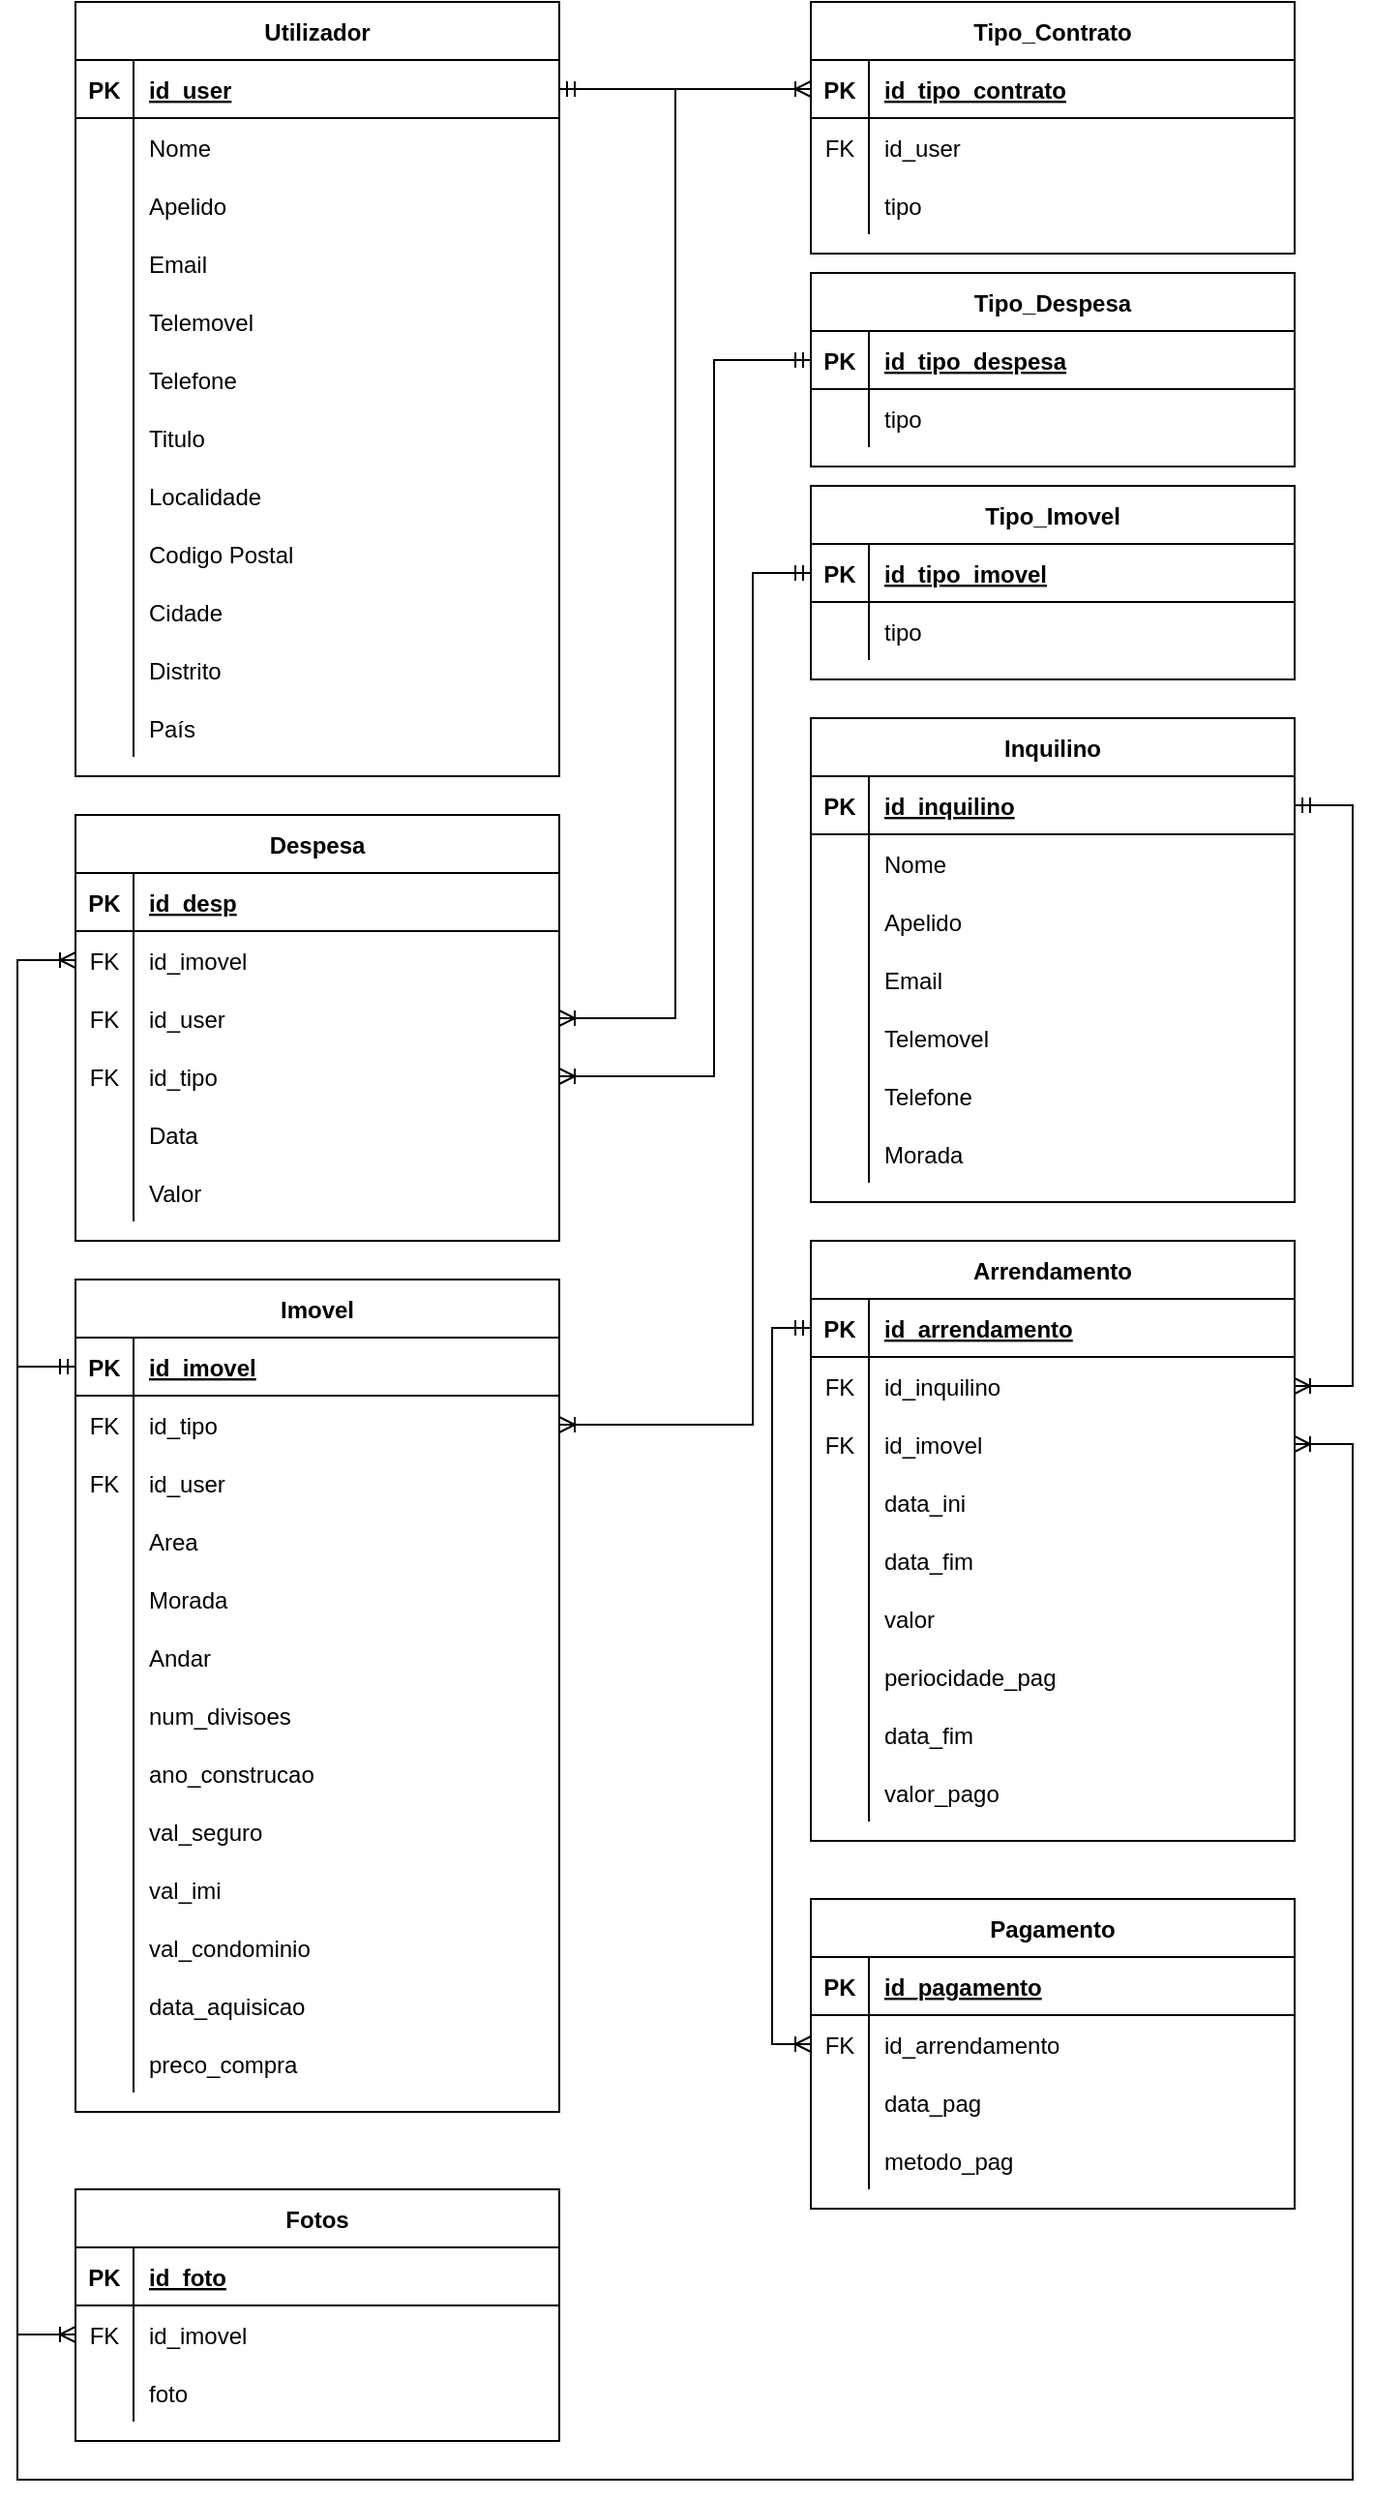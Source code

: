 <mxfile version="23.1.5" type="device">
  <diagram id="R2lEEEUBdFMjLlhIrx00" name="Page-1">
    <mxGraphModel dx="2276" dy="1885" grid="1" gridSize="10" guides="1" tooltips="1" connect="1" arrows="1" fold="1" page="1" pageScale="1" pageWidth="850" pageHeight="1100" math="0" shadow="0" extFonts="Permanent Marker^https://fonts.googleapis.com/css?family=Permanent+Marker">
      <root>
        <mxCell id="0" />
        <mxCell id="1" parent="0" />
        <mxCell id="C-vyLk0tnHw3VtMMgP7b-23" value="Utilizador" style="shape=table;startSize=30;container=1;collapsible=1;childLayout=tableLayout;fixedRows=1;rowLines=0;fontStyle=1;align=center;resizeLast=1;" parent="1" vertex="1">
          <mxGeometry x="-20" y="-400" width="250" height="400" as="geometry" />
        </mxCell>
        <mxCell id="C-vyLk0tnHw3VtMMgP7b-24" value="" style="shape=partialRectangle;collapsible=0;dropTarget=0;pointerEvents=0;fillColor=none;points=[[0,0.5],[1,0.5]];portConstraint=eastwest;top=0;left=0;right=0;bottom=1;" parent="C-vyLk0tnHw3VtMMgP7b-23" vertex="1">
          <mxGeometry y="30" width="250" height="30" as="geometry" />
        </mxCell>
        <mxCell id="C-vyLk0tnHw3VtMMgP7b-25" value="PK" style="shape=partialRectangle;overflow=hidden;connectable=0;fillColor=none;top=0;left=0;bottom=0;right=0;fontStyle=1;" parent="C-vyLk0tnHw3VtMMgP7b-24" vertex="1">
          <mxGeometry width="30" height="30" as="geometry">
            <mxRectangle width="30" height="30" as="alternateBounds" />
          </mxGeometry>
        </mxCell>
        <mxCell id="C-vyLk0tnHw3VtMMgP7b-26" value="id_user" style="shape=partialRectangle;overflow=hidden;connectable=0;fillColor=none;top=0;left=0;bottom=0;right=0;align=left;spacingLeft=6;fontStyle=5;" parent="C-vyLk0tnHw3VtMMgP7b-24" vertex="1">
          <mxGeometry x="30" width="220" height="30" as="geometry">
            <mxRectangle width="220" height="30" as="alternateBounds" />
          </mxGeometry>
        </mxCell>
        <mxCell id="C-vyLk0tnHw3VtMMgP7b-27" value="" style="shape=partialRectangle;collapsible=0;dropTarget=0;pointerEvents=0;fillColor=none;points=[[0,0.5],[1,0.5]];portConstraint=eastwest;top=0;left=0;right=0;bottom=0;" parent="C-vyLk0tnHw3VtMMgP7b-23" vertex="1">
          <mxGeometry y="60" width="250" height="30" as="geometry" />
        </mxCell>
        <mxCell id="C-vyLk0tnHw3VtMMgP7b-28" value="" style="shape=partialRectangle;overflow=hidden;connectable=0;fillColor=none;top=0;left=0;bottom=0;right=0;" parent="C-vyLk0tnHw3VtMMgP7b-27" vertex="1">
          <mxGeometry width="30" height="30" as="geometry">
            <mxRectangle width="30" height="30" as="alternateBounds" />
          </mxGeometry>
        </mxCell>
        <mxCell id="C-vyLk0tnHw3VtMMgP7b-29" value="Nome" style="shape=partialRectangle;overflow=hidden;connectable=0;fillColor=none;top=0;left=0;bottom=0;right=0;align=left;spacingLeft=6;" parent="C-vyLk0tnHw3VtMMgP7b-27" vertex="1">
          <mxGeometry x="30" width="220" height="30" as="geometry">
            <mxRectangle width="220" height="30" as="alternateBounds" />
          </mxGeometry>
        </mxCell>
        <mxCell id="iUVnjzIr18oxnyiM6zz4-8" value="" style="shape=partialRectangle;collapsible=0;dropTarget=0;pointerEvents=0;fillColor=none;points=[[0,0.5],[1,0.5]];portConstraint=eastwest;top=0;left=0;right=0;bottom=0;" vertex="1" parent="C-vyLk0tnHw3VtMMgP7b-23">
          <mxGeometry y="90" width="250" height="30" as="geometry" />
        </mxCell>
        <mxCell id="iUVnjzIr18oxnyiM6zz4-9" value="" style="shape=partialRectangle;overflow=hidden;connectable=0;fillColor=none;top=0;left=0;bottom=0;right=0;" vertex="1" parent="iUVnjzIr18oxnyiM6zz4-8">
          <mxGeometry width="30" height="30" as="geometry">
            <mxRectangle width="30" height="30" as="alternateBounds" />
          </mxGeometry>
        </mxCell>
        <mxCell id="iUVnjzIr18oxnyiM6zz4-10" value="Apelido" style="shape=partialRectangle;overflow=hidden;connectable=0;fillColor=none;top=0;left=0;bottom=0;right=0;align=left;spacingLeft=6;" vertex="1" parent="iUVnjzIr18oxnyiM6zz4-8">
          <mxGeometry x="30" width="220" height="30" as="geometry">
            <mxRectangle width="220" height="30" as="alternateBounds" />
          </mxGeometry>
        </mxCell>
        <mxCell id="iUVnjzIr18oxnyiM6zz4-11" value="" style="shape=partialRectangle;collapsible=0;dropTarget=0;pointerEvents=0;fillColor=none;points=[[0,0.5],[1,0.5]];portConstraint=eastwest;top=0;left=0;right=0;bottom=0;" vertex="1" parent="C-vyLk0tnHw3VtMMgP7b-23">
          <mxGeometry y="120" width="250" height="30" as="geometry" />
        </mxCell>
        <mxCell id="iUVnjzIr18oxnyiM6zz4-12" value="" style="shape=partialRectangle;overflow=hidden;connectable=0;fillColor=none;top=0;left=0;bottom=0;right=0;" vertex="1" parent="iUVnjzIr18oxnyiM6zz4-11">
          <mxGeometry width="30" height="30" as="geometry">
            <mxRectangle width="30" height="30" as="alternateBounds" />
          </mxGeometry>
        </mxCell>
        <mxCell id="iUVnjzIr18oxnyiM6zz4-13" value="Email" style="shape=partialRectangle;overflow=hidden;connectable=0;fillColor=none;top=0;left=0;bottom=0;right=0;align=left;spacingLeft=6;" vertex="1" parent="iUVnjzIr18oxnyiM6zz4-11">
          <mxGeometry x="30" width="220" height="30" as="geometry">
            <mxRectangle width="220" height="30" as="alternateBounds" />
          </mxGeometry>
        </mxCell>
        <mxCell id="iUVnjzIr18oxnyiM6zz4-14" value="" style="shape=partialRectangle;collapsible=0;dropTarget=0;pointerEvents=0;fillColor=none;points=[[0,0.5],[1,0.5]];portConstraint=eastwest;top=0;left=0;right=0;bottom=0;" vertex="1" parent="C-vyLk0tnHw3VtMMgP7b-23">
          <mxGeometry y="150" width="250" height="30" as="geometry" />
        </mxCell>
        <mxCell id="iUVnjzIr18oxnyiM6zz4-15" value="" style="shape=partialRectangle;overflow=hidden;connectable=0;fillColor=none;top=0;left=0;bottom=0;right=0;" vertex="1" parent="iUVnjzIr18oxnyiM6zz4-14">
          <mxGeometry width="30" height="30" as="geometry">
            <mxRectangle width="30" height="30" as="alternateBounds" />
          </mxGeometry>
        </mxCell>
        <mxCell id="iUVnjzIr18oxnyiM6zz4-16" value="Telemovel" style="shape=partialRectangle;overflow=hidden;connectable=0;fillColor=none;top=0;left=0;bottom=0;right=0;align=left;spacingLeft=6;" vertex="1" parent="iUVnjzIr18oxnyiM6zz4-14">
          <mxGeometry x="30" width="220" height="30" as="geometry">
            <mxRectangle width="220" height="30" as="alternateBounds" />
          </mxGeometry>
        </mxCell>
        <mxCell id="iUVnjzIr18oxnyiM6zz4-17" value="" style="shape=partialRectangle;collapsible=0;dropTarget=0;pointerEvents=0;fillColor=none;points=[[0,0.5],[1,0.5]];portConstraint=eastwest;top=0;left=0;right=0;bottom=0;" vertex="1" parent="C-vyLk0tnHw3VtMMgP7b-23">
          <mxGeometry y="180" width="250" height="30" as="geometry" />
        </mxCell>
        <mxCell id="iUVnjzIr18oxnyiM6zz4-18" value="" style="shape=partialRectangle;overflow=hidden;connectable=0;fillColor=none;top=0;left=0;bottom=0;right=0;" vertex="1" parent="iUVnjzIr18oxnyiM6zz4-17">
          <mxGeometry width="30" height="30" as="geometry">
            <mxRectangle width="30" height="30" as="alternateBounds" />
          </mxGeometry>
        </mxCell>
        <mxCell id="iUVnjzIr18oxnyiM6zz4-19" value="Telefone" style="shape=partialRectangle;overflow=hidden;connectable=0;fillColor=none;top=0;left=0;bottom=0;right=0;align=left;spacingLeft=6;" vertex="1" parent="iUVnjzIr18oxnyiM6zz4-17">
          <mxGeometry x="30" width="220" height="30" as="geometry">
            <mxRectangle width="220" height="30" as="alternateBounds" />
          </mxGeometry>
        </mxCell>
        <mxCell id="iUVnjzIr18oxnyiM6zz4-20" value="" style="shape=partialRectangle;collapsible=0;dropTarget=0;pointerEvents=0;fillColor=none;points=[[0,0.5],[1,0.5]];portConstraint=eastwest;top=0;left=0;right=0;bottom=0;" vertex="1" parent="C-vyLk0tnHw3VtMMgP7b-23">
          <mxGeometry y="210" width="250" height="30" as="geometry" />
        </mxCell>
        <mxCell id="iUVnjzIr18oxnyiM6zz4-21" value="" style="shape=partialRectangle;overflow=hidden;connectable=0;fillColor=none;top=0;left=0;bottom=0;right=0;" vertex="1" parent="iUVnjzIr18oxnyiM6zz4-20">
          <mxGeometry width="30" height="30" as="geometry">
            <mxRectangle width="30" height="30" as="alternateBounds" />
          </mxGeometry>
        </mxCell>
        <mxCell id="iUVnjzIr18oxnyiM6zz4-22" value="Titulo" style="shape=partialRectangle;overflow=hidden;connectable=0;fillColor=none;top=0;left=0;bottom=0;right=0;align=left;spacingLeft=6;" vertex="1" parent="iUVnjzIr18oxnyiM6zz4-20">
          <mxGeometry x="30" width="220" height="30" as="geometry">
            <mxRectangle width="220" height="30" as="alternateBounds" />
          </mxGeometry>
        </mxCell>
        <mxCell id="iUVnjzIr18oxnyiM6zz4-23" value="" style="shape=partialRectangle;collapsible=0;dropTarget=0;pointerEvents=0;fillColor=none;points=[[0,0.5],[1,0.5]];portConstraint=eastwest;top=0;left=0;right=0;bottom=0;" vertex="1" parent="C-vyLk0tnHw3VtMMgP7b-23">
          <mxGeometry y="240" width="250" height="30" as="geometry" />
        </mxCell>
        <mxCell id="iUVnjzIr18oxnyiM6zz4-24" value="" style="shape=partialRectangle;overflow=hidden;connectable=0;fillColor=none;top=0;left=0;bottom=0;right=0;" vertex="1" parent="iUVnjzIr18oxnyiM6zz4-23">
          <mxGeometry width="30" height="30" as="geometry">
            <mxRectangle width="30" height="30" as="alternateBounds" />
          </mxGeometry>
        </mxCell>
        <mxCell id="iUVnjzIr18oxnyiM6zz4-25" value="Localidade" style="shape=partialRectangle;overflow=hidden;connectable=0;fillColor=none;top=0;left=0;bottom=0;right=0;align=left;spacingLeft=6;" vertex="1" parent="iUVnjzIr18oxnyiM6zz4-23">
          <mxGeometry x="30" width="220" height="30" as="geometry">
            <mxRectangle width="220" height="30" as="alternateBounds" />
          </mxGeometry>
        </mxCell>
        <mxCell id="iUVnjzIr18oxnyiM6zz4-26" value="" style="shape=partialRectangle;collapsible=0;dropTarget=0;pointerEvents=0;fillColor=none;points=[[0,0.5],[1,0.5]];portConstraint=eastwest;top=0;left=0;right=0;bottom=0;" vertex="1" parent="C-vyLk0tnHw3VtMMgP7b-23">
          <mxGeometry y="270" width="250" height="30" as="geometry" />
        </mxCell>
        <mxCell id="iUVnjzIr18oxnyiM6zz4-27" value="" style="shape=partialRectangle;overflow=hidden;connectable=0;fillColor=none;top=0;left=0;bottom=0;right=0;" vertex="1" parent="iUVnjzIr18oxnyiM6zz4-26">
          <mxGeometry width="30" height="30" as="geometry">
            <mxRectangle width="30" height="30" as="alternateBounds" />
          </mxGeometry>
        </mxCell>
        <mxCell id="iUVnjzIr18oxnyiM6zz4-28" value="Codigo Postal" style="shape=partialRectangle;overflow=hidden;connectable=0;fillColor=none;top=0;left=0;bottom=0;right=0;align=left;spacingLeft=6;" vertex="1" parent="iUVnjzIr18oxnyiM6zz4-26">
          <mxGeometry x="30" width="220" height="30" as="geometry">
            <mxRectangle width="220" height="30" as="alternateBounds" />
          </mxGeometry>
        </mxCell>
        <mxCell id="iUVnjzIr18oxnyiM6zz4-29" value="" style="shape=partialRectangle;collapsible=0;dropTarget=0;pointerEvents=0;fillColor=none;points=[[0,0.5],[1,0.5]];portConstraint=eastwest;top=0;left=0;right=0;bottom=0;" vertex="1" parent="C-vyLk0tnHw3VtMMgP7b-23">
          <mxGeometry y="300" width="250" height="30" as="geometry" />
        </mxCell>
        <mxCell id="iUVnjzIr18oxnyiM6zz4-30" value="" style="shape=partialRectangle;overflow=hidden;connectable=0;fillColor=none;top=0;left=0;bottom=0;right=0;" vertex="1" parent="iUVnjzIr18oxnyiM6zz4-29">
          <mxGeometry width="30" height="30" as="geometry">
            <mxRectangle width="30" height="30" as="alternateBounds" />
          </mxGeometry>
        </mxCell>
        <mxCell id="iUVnjzIr18oxnyiM6zz4-31" value="Cidade" style="shape=partialRectangle;overflow=hidden;connectable=0;fillColor=none;top=0;left=0;bottom=0;right=0;align=left;spacingLeft=6;" vertex="1" parent="iUVnjzIr18oxnyiM6zz4-29">
          <mxGeometry x="30" width="220" height="30" as="geometry">
            <mxRectangle width="220" height="30" as="alternateBounds" />
          </mxGeometry>
        </mxCell>
        <mxCell id="iUVnjzIr18oxnyiM6zz4-32" value="" style="shape=partialRectangle;collapsible=0;dropTarget=0;pointerEvents=0;fillColor=none;points=[[0,0.5],[1,0.5]];portConstraint=eastwest;top=0;left=0;right=0;bottom=0;" vertex="1" parent="C-vyLk0tnHw3VtMMgP7b-23">
          <mxGeometry y="330" width="250" height="30" as="geometry" />
        </mxCell>
        <mxCell id="iUVnjzIr18oxnyiM6zz4-33" value="" style="shape=partialRectangle;overflow=hidden;connectable=0;fillColor=none;top=0;left=0;bottom=0;right=0;" vertex="1" parent="iUVnjzIr18oxnyiM6zz4-32">
          <mxGeometry width="30" height="30" as="geometry">
            <mxRectangle width="30" height="30" as="alternateBounds" />
          </mxGeometry>
        </mxCell>
        <mxCell id="iUVnjzIr18oxnyiM6zz4-34" value="Distrito" style="shape=partialRectangle;overflow=hidden;connectable=0;fillColor=none;top=0;left=0;bottom=0;right=0;align=left;spacingLeft=6;" vertex="1" parent="iUVnjzIr18oxnyiM6zz4-32">
          <mxGeometry x="30" width="220" height="30" as="geometry">
            <mxRectangle width="220" height="30" as="alternateBounds" />
          </mxGeometry>
        </mxCell>
        <mxCell id="iUVnjzIr18oxnyiM6zz4-35" value="" style="shape=partialRectangle;collapsible=0;dropTarget=0;pointerEvents=0;fillColor=none;points=[[0,0.5],[1,0.5]];portConstraint=eastwest;top=0;left=0;right=0;bottom=0;" vertex="1" parent="C-vyLk0tnHw3VtMMgP7b-23">
          <mxGeometry y="360" width="250" height="30" as="geometry" />
        </mxCell>
        <mxCell id="iUVnjzIr18oxnyiM6zz4-36" value="" style="shape=partialRectangle;overflow=hidden;connectable=0;fillColor=none;top=0;left=0;bottom=0;right=0;" vertex="1" parent="iUVnjzIr18oxnyiM6zz4-35">
          <mxGeometry width="30" height="30" as="geometry">
            <mxRectangle width="30" height="30" as="alternateBounds" />
          </mxGeometry>
        </mxCell>
        <mxCell id="iUVnjzIr18oxnyiM6zz4-37" value="País" style="shape=partialRectangle;overflow=hidden;connectable=0;fillColor=none;top=0;left=0;bottom=0;right=0;align=left;spacingLeft=6;" vertex="1" parent="iUVnjzIr18oxnyiM6zz4-35">
          <mxGeometry x="30" width="220" height="30" as="geometry">
            <mxRectangle width="220" height="30" as="alternateBounds" />
          </mxGeometry>
        </mxCell>
        <mxCell id="-7D6MtmBJuj_jQ7Rzsqa-1" value="Tipo_Imovel" style="shape=table;startSize=30;container=1;collapsible=1;childLayout=tableLayout;fixedRows=1;rowLines=0;fontStyle=1;align=center;resizeLast=1;" parent="1" vertex="1">
          <mxGeometry x="360" y="-150" width="250" height="100" as="geometry" />
        </mxCell>
        <mxCell id="-7D6MtmBJuj_jQ7Rzsqa-2" value="" style="shape=partialRectangle;collapsible=0;dropTarget=0;pointerEvents=0;fillColor=none;points=[[0,0.5],[1,0.5]];portConstraint=eastwest;top=0;left=0;right=0;bottom=1;" parent="-7D6MtmBJuj_jQ7Rzsqa-1" vertex="1">
          <mxGeometry y="30" width="250" height="30" as="geometry" />
        </mxCell>
        <mxCell id="-7D6MtmBJuj_jQ7Rzsqa-3" value="PK" style="shape=partialRectangle;overflow=hidden;connectable=0;fillColor=none;top=0;left=0;bottom=0;right=0;fontStyle=1;" parent="-7D6MtmBJuj_jQ7Rzsqa-2" vertex="1">
          <mxGeometry width="30" height="30" as="geometry">
            <mxRectangle width="30" height="30" as="alternateBounds" />
          </mxGeometry>
        </mxCell>
        <mxCell id="-7D6MtmBJuj_jQ7Rzsqa-4" value="id_tipo_imovel" style="shape=partialRectangle;overflow=hidden;connectable=0;fillColor=none;top=0;left=0;bottom=0;right=0;align=left;spacingLeft=6;fontStyle=5;" parent="-7D6MtmBJuj_jQ7Rzsqa-2" vertex="1">
          <mxGeometry x="30" width="220" height="30" as="geometry">
            <mxRectangle width="220" height="30" as="alternateBounds" />
          </mxGeometry>
        </mxCell>
        <mxCell id="-7D6MtmBJuj_jQ7Rzsqa-5" value="" style="shape=partialRectangle;collapsible=0;dropTarget=0;pointerEvents=0;fillColor=none;points=[[0,0.5],[1,0.5]];portConstraint=eastwest;top=0;left=0;right=0;bottom=0;" parent="-7D6MtmBJuj_jQ7Rzsqa-1" vertex="1">
          <mxGeometry y="60" width="250" height="30" as="geometry" />
        </mxCell>
        <mxCell id="-7D6MtmBJuj_jQ7Rzsqa-6" value="" style="shape=partialRectangle;overflow=hidden;connectable=0;fillColor=none;top=0;left=0;bottom=0;right=0;" parent="-7D6MtmBJuj_jQ7Rzsqa-5" vertex="1">
          <mxGeometry width="30" height="30" as="geometry">
            <mxRectangle width="30" height="30" as="alternateBounds" />
          </mxGeometry>
        </mxCell>
        <mxCell id="-7D6MtmBJuj_jQ7Rzsqa-7" value="tipo" style="shape=partialRectangle;overflow=hidden;connectable=0;fillColor=none;top=0;left=0;bottom=0;right=0;align=left;spacingLeft=6;" parent="-7D6MtmBJuj_jQ7Rzsqa-5" vertex="1">
          <mxGeometry x="30" width="220" height="30" as="geometry">
            <mxRectangle width="220" height="30" as="alternateBounds" />
          </mxGeometry>
        </mxCell>
        <mxCell id="-7D6MtmBJuj_jQ7Rzsqa-8" value="Tipo_Contrato" style="shape=table;startSize=30;container=1;collapsible=1;childLayout=tableLayout;fixedRows=1;rowLines=0;fontStyle=1;align=center;resizeLast=1;" parent="1" vertex="1">
          <mxGeometry x="360" y="-400" width="250" height="130" as="geometry" />
        </mxCell>
        <mxCell id="-7D6MtmBJuj_jQ7Rzsqa-9" value="" style="shape=partialRectangle;collapsible=0;dropTarget=0;pointerEvents=0;fillColor=none;points=[[0,0.5],[1,0.5]];portConstraint=eastwest;top=0;left=0;right=0;bottom=1;" parent="-7D6MtmBJuj_jQ7Rzsqa-8" vertex="1">
          <mxGeometry y="30" width="250" height="30" as="geometry" />
        </mxCell>
        <mxCell id="-7D6MtmBJuj_jQ7Rzsqa-10" value="PK" style="shape=partialRectangle;overflow=hidden;connectable=0;fillColor=none;top=0;left=0;bottom=0;right=0;fontStyle=1;" parent="-7D6MtmBJuj_jQ7Rzsqa-9" vertex="1">
          <mxGeometry width="30" height="30" as="geometry">
            <mxRectangle width="30" height="30" as="alternateBounds" />
          </mxGeometry>
        </mxCell>
        <mxCell id="-7D6MtmBJuj_jQ7Rzsqa-11" value="id_tipo_contrato" style="shape=partialRectangle;overflow=hidden;connectable=0;fillColor=none;top=0;left=0;bottom=0;right=0;align=left;spacingLeft=6;fontStyle=5;" parent="-7D6MtmBJuj_jQ7Rzsqa-9" vertex="1">
          <mxGeometry x="30" width="220" height="30" as="geometry">
            <mxRectangle width="220" height="30" as="alternateBounds" />
          </mxGeometry>
        </mxCell>
        <mxCell id="-7D6MtmBJuj_jQ7Rzsqa-12" value="" style="shape=partialRectangle;collapsible=0;dropTarget=0;pointerEvents=0;fillColor=none;points=[[0,0.5],[1,0.5]];portConstraint=eastwest;top=0;left=0;right=0;bottom=0;" parent="-7D6MtmBJuj_jQ7Rzsqa-8" vertex="1">
          <mxGeometry y="60" width="250" height="30" as="geometry" />
        </mxCell>
        <mxCell id="-7D6MtmBJuj_jQ7Rzsqa-13" value="FK" style="shape=partialRectangle;overflow=hidden;connectable=0;fillColor=none;top=0;left=0;bottom=0;right=0;" parent="-7D6MtmBJuj_jQ7Rzsqa-12" vertex="1">
          <mxGeometry width="30" height="30" as="geometry">
            <mxRectangle width="30" height="30" as="alternateBounds" />
          </mxGeometry>
        </mxCell>
        <mxCell id="-7D6MtmBJuj_jQ7Rzsqa-14" value="id_user" style="shape=partialRectangle;overflow=hidden;connectable=0;fillColor=none;top=0;left=0;bottom=0;right=0;align=left;spacingLeft=6;" parent="-7D6MtmBJuj_jQ7Rzsqa-12" vertex="1">
          <mxGeometry x="30" width="220" height="30" as="geometry">
            <mxRectangle width="220" height="30" as="alternateBounds" />
          </mxGeometry>
        </mxCell>
        <mxCell id="-7D6MtmBJuj_jQ7Rzsqa-76" value="" style="shape=partialRectangle;collapsible=0;dropTarget=0;pointerEvents=0;fillColor=none;points=[[0,0.5],[1,0.5]];portConstraint=eastwest;top=0;left=0;right=0;bottom=0;" parent="-7D6MtmBJuj_jQ7Rzsqa-8" vertex="1">
          <mxGeometry y="90" width="250" height="30" as="geometry" />
        </mxCell>
        <mxCell id="-7D6MtmBJuj_jQ7Rzsqa-77" value="" style="shape=partialRectangle;overflow=hidden;connectable=0;fillColor=none;top=0;left=0;bottom=0;right=0;" parent="-7D6MtmBJuj_jQ7Rzsqa-76" vertex="1">
          <mxGeometry width="30" height="30" as="geometry">
            <mxRectangle width="30" height="30" as="alternateBounds" />
          </mxGeometry>
        </mxCell>
        <mxCell id="-7D6MtmBJuj_jQ7Rzsqa-78" value="tipo" style="shape=partialRectangle;overflow=hidden;connectable=0;fillColor=none;top=0;left=0;bottom=0;right=0;align=left;spacingLeft=6;" parent="-7D6MtmBJuj_jQ7Rzsqa-76" vertex="1">
          <mxGeometry x="30" width="220" height="30" as="geometry">
            <mxRectangle width="220" height="30" as="alternateBounds" />
          </mxGeometry>
        </mxCell>
        <mxCell id="-7D6MtmBJuj_jQ7Rzsqa-15" value="Imovel" style="shape=table;startSize=30;container=1;collapsible=1;childLayout=tableLayout;fixedRows=1;rowLines=0;fontStyle=1;align=center;resizeLast=1;" parent="1" vertex="1">
          <mxGeometry x="-20" y="260" width="250" height="430" as="geometry" />
        </mxCell>
        <mxCell id="-7D6MtmBJuj_jQ7Rzsqa-16" value="" style="shape=partialRectangle;collapsible=0;dropTarget=0;pointerEvents=0;fillColor=none;points=[[0,0.5],[1,0.5]];portConstraint=eastwest;top=0;left=0;right=0;bottom=1;" parent="-7D6MtmBJuj_jQ7Rzsqa-15" vertex="1">
          <mxGeometry y="30" width="250" height="30" as="geometry" />
        </mxCell>
        <mxCell id="-7D6MtmBJuj_jQ7Rzsqa-17" value="PK" style="shape=partialRectangle;overflow=hidden;connectable=0;fillColor=none;top=0;left=0;bottom=0;right=0;fontStyle=1;" parent="-7D6MtmBJuj_jQ7Rzsqa-16" vertex="1">
          <mxGeometry width="30" height="30" as="geometry">
            <mxRectangle width="30" height="30" as="alternateBounds" />
          </mxGeometry>
        </mxCell>
        <mxCell id="-7D6MtmBJuj_jQ7Rzsqa-18" value="id_imovel" style="shape=partialRectangle;overflow=hidden;connectable=0;fillColor=none;top=0;left=0;bottom=0;right=0;align=left;spacingLeft=6;fontStyle=5;" parent="-7D6MtmBJuj_jQ7Rzsqa-16" vertex="1">
          <mxGeometry x="30" width="220" height="30" as="geometry">
            <mxRectangle width="220" height="30" as="alternateBounds" />
          </mxGeometry>
        </mxCell>
        <mxCell id="-7D6MtmBJuj_jQ7Rzsqa-19" value="" style="shape=partialRectangle;collapsible=0;dropTarget=0;pointerEvents=0;fillColor=none;points=[[0,0.5],[1,0.5]];portConstraint=eastwest;top=0;left=0;right=0;bottom=0;" parent="-7D6MtmBJuj_jQ7Rzsqa-15" vertex="1">
          <mxGeometry y="60" width="250" height="30" as="geometry" />
        </mxCell>
        <mxCell id="-7D6MtmBJuj_jQ7Rzsqa-20" value="FK" style="shape=partialRectangle;overflow=hidden;connectable=0;fillColor=none;top=0;left=0;bottom=0;right=0;" parent="-7D6MtmBJuj_jQ7Rzsqa-19" vertex="1">
          <mxGeometry width="30" height="30" as="geometry">
            <mxRectangle width="30" height="30" as="alternateBounds" />
          </mxGeometry>
        </mxCell>
        <mxCell id="-7D6MtmBJuj_jQ7Rzsqa-21" value="id_tipo" style="shape=partialRectangle;overflow=hidden;connectable=0;fillColor=none;top=0;left=0;bottom=0;right=0;align=left;spacingLeft=6;" parent="-7D6MtmBJuj_jQ7Rzsqa-19" vertex="1">
          <mxGeometry x="30" width="220" height="30" as="geometry">
            <mxRectangle width="220" height="30" as="alternateBounds" />
          </mxGeometry>
        </mxCell>
        <mxCell id="-7D6MtmBJuj_jQ7Rzsqa-43" value="" style="shape=partialRectangle;collapsible=0;dropTarget=0;pointerEvents=0;fillColor=none;points=[[0,0.5],[1,0.5]];portConstraint=eastwest;top=0;left=0;right=0;bottom=0;" parent="-7D6MtmBJuj_jQ7Rzsqa-15" vertex="1">
          <mxGeometry y="90" width="250" height="30" as="geometry" />
        </mxCell>
        <mxCell id="-7D6MtmBJuj_jQ7Rzsqa-44" value="FK" style="shape=partialRectangle;overflow=hidden;connectable=0;fillColor=none;top=0;left=0;bottom=0;right=0;" parent="-7D6MtmBJuj_jQ7Rzsqa-43" vertex="1">
          <mxGeometry width="30" height="30" as="geometry">
            <mxRectangle width="30" height="30" as="alternateBounds" />
          </mxGeometry>
        </mxCell>
        <mxCell id="-7D6MtmBJuj_jQ7Rzsqa-45" value="id_user" style="shape=partialRectangle;overflow=hidden;connectable=0;fillColor=none;top=0;left=0;bottom=0;right=0;align=left;spacingLeft=6;" parent="-7D6MtmBJuj_jQ7Rzsqa-43" vertex="1">
          <mxGeometry x="30" width="220" height="30" as="geometry">
            <mxRectangle width="220" height="30" as="alternateBounds" />
          </mxGeometry>
        </mxCell>
        <mxCell id="-7D6MtmBJuj_jQ7Rzsqa-56" value="" style="shape=partialRectangle;collapsible=0;dropTarget=0;pointerEvents=0;fillColor=none;points=[[0,0.5],[1,0.5]];portConstraint=eastwest;top=0;left=0;right=0;bottom=0;" parent="-7D6MtmBJuj_jQ7Rzsqa-15" vertex="1">
          <mxGeometry y="120" width="250" height="30" as="geometry" />
        </mxCell>
        <mxCell id="-7D6MtmBJuj_jQ7Rzsqa-57" value="" style="shape=partialRectangle;overflow=hidden;connectable=0;fillColor=none;top=0;left=0;bottom=0;right=0;" parent="-7D6MtmBJuj_jQ7Rzsqa-56" vertex="1">
          <mxGeometry width="30" height="30" as="geometry">
            <mxRectangle width="30" height="30" as="alternateBounds" />
          </mxGeometry>
        </mxCell>
        <mxCell id="-7D6MtmBJuj_jQ7Rzsqa-58" value="Area" style="shape=partialRectangle;overflow=hidden;connectable=0;fillColor=none;top=0;left=0;bottom=0;right=0;align=left;spacingLeft=6;" parent="-7D6MtmBJuj_jQ7Rzsqa-56" vertex="1">
          <mxGeometry x="30" width="220" height="30" as="geometry">
            <mxRectangle width="220" height="30" as="alternateBounds" />
          </mxGeometry>
        </mxCell>
        <mxCell id="iUVnjzIr18oxnyiM6zz4-52" value="" style="shape=partialRectangle;collapsible=0;dropTarget=0;pointerEvents=0;fillColor=none;points=[[0,0.5],[1,0.5]];portConstraint=eastwest;top=0;left=0;right=0;bottom=0;" vertex="1" parent="-7D6MtmBJuj_jQ7Rzsqa-15">
          <mxGeometry y="150" width="250" height="30" as="geometry" />
        </mxCell>
        <mxCell id="iUVnjzIr18oxnyiM6zz4-53" value="" style="shape=partialRectangle;overflow=hidden;connectable=0;fillColor=none;top=0;left=0;bottom=0;right=0;" vertex="1" parent="iUVnjzIr18oxnyiM6zz4-52">
          <mxGeometry width="30" height="30" as="geometry">
            <mxRectangle width="30" height="30" as="alternateBounds" />
          </mxGeometry>
        </mxCell>
        <mxCell id="iUVnjzIr18oxnyiM6zz4-54" value="Morada" style="shape=partialRectangle;overflow=hidden;connectable=0;fillColor=none;top=0;left=0;bottom=0;right=0;align=left;spacingLeft=6;" vertex="1" parent="iUVnjzIr18oxnyiM6zz4-52">
          <mxGeometry x="30" width="220" height="30" as="geometry">
            <mxRectangle width="220" height="30" as="alternateBounds" />
          </mxGeometry>
        </mxCell>
        <mxCell id="iUVnjzIr18oxnyiM6zz4-55" value="" style="shape=partialRectangle;collapsible=0;dropTarget=0;pointerEvents=0;fillColor=none;points=[[0,0.5],[1,0.5]];portConstraint=eastwest;top=0;left=0;right=0;bottom=0;" vertex="1" parent="-7D6MtmBJuj_jQ7Rzsqa-15">
          <mxGeometry y="180" width="250" height="30" as="geometry" />
        </mxCell>
        <mxCell id="iUVnjzIr18oxnyiM6zz4-56" value="" style="shape=partialRectangle;overflow=hidden;connectable=0;fillColor=none;top=0;left=0;bottom=0;right=0;" vertex="1" parent="iUVnjzIr18oxnyiM6zz4-55">
          <mxGeometry width="30" height="30" as="geometry">
            <mxRectangle width="30" height="30" as="alternateBounds" />
          </mxGeometry>
        </mxCell>
        <mxCell id="iUVnjzIr18oxnyiM6zz4-57" value="Andar" style="shape=partialRectangle;overflow=hidden;connectable=0;fillColor=none;top=0;left=0;bottom=0;right=0;align=left;spacingLeft=6;" vertex="1" parent="iUVnjzIr18oxnyiM6zz4-55">
          <mxGeometry x="30" width="220" height="30" as="geometry">
            <mxRectangle width="220" height="30" as="alternateBounds" />
          </mxGeometry>
        </mxCell>
        <mxCell id="iUVnjzIr18oxnyiM6zz4-58" value="" style="shape=partialRectangle;collapsible=0;dropTarget=0;pointerEvents=0;fillColor=none;points=[[0,0.5],[1,0.5]];portConstraint=eastwest;top=0;left=0;right=0;bottom=0;" vertex="1" parent="-7D6MtmBJuj_jQ7Rzsqa-15">
          <mxGeometry y="210" width="250" height="30" as="geometry" />
        </mxCell>
        <mxCell id="iUVnjzIr18oxnyiM6zz4-59" value="" style="shape=partialRectangle;overflow=hidden;connectable=0;fillColor=none;top=0;left=0;bottom=0;right=0;" vertex="1" parent="iUVnjzIr18oxnyiM6zz4-58">
          <mxGeometry width="30" height="30" as="geometry">
            <mxRectangle width="30" height="30" as="alternateBounds" />
          </mxGeometry>
        </mxCell>
        <mxCell id="iUVnjzIr18oxnyiM6zz4-60" value="num_divisoes" style="shape=partialRectangle;overflow=hidden;connectable=0;fillColor=none;top=0;left=0;bottom=0;right=0;align=left;spacingLeft=6;" vertex="1" parent="iUVnjzIr18oxnyiM6zz4-58">
          <mxGeometry x="30" width="220" height="30" as="geometry">
            <mxRectangle width="220" height="30" as="alternateBounds" />
          </mxGeometry>
        </mxCell>
        <mxCell id="iUVnjzIr18oxnyiM6zz4-61" value="" style="shape=partialRectangle;collapsible=0;dropTarget=0;pointerEvents=0;fillColor=none;points=[[0,0.5],[1,0.5]];portConstraint=eastwest;top=0;left=0;right=0;bottom=0;" vertex="1" parent="-7D6MtmBJuj_jQ7Rzsqa-15">
          <mxGeometry y="240" width="250" height="30" as="geometry" />
        </mxCell>
        <mxCell id="iUVnjzIr18oxnyiM6zz4-62" value="" style="shape=partialRectangle;overflow=hidden;connectable=0;fillColor=none;top=0;left=0;bottom=0;right=0;" vertex="1" parent="iUVnjzIr18oxnyiM6zz4-61">
          <mxGeometry width="30" height="30" as="geometry">
            <mxRectangle width="30" height="30" as="alternateBounds" />
          </mxGeometry>
        </mxCell>
        <mxCell id="iUVnjzIr18oxnyiM6zz4-63" value="ano_construcao" style="shape=partialRectangle;overflow=hidden;connectable=0;fillColor=none;top=0;left=0;bottom=0;right=0;align=left;spacingLeft=6;" vertex="1" parent="iUVnjzIr18oxnyiM6zz4-61">
          <mxGeometry x="30" width="220" height="30" as="geometry">
            <mxRectangle width="220" height="30" as="alternateBounds" />
          </mxGeometry>
        </mxCell>
        <mxCell id="iUVnjzIr18oxnyiM6zz4-64" value="" style="shape=partialRectangle;collapsible=0;dropTarget=0;pointerEvents=0;fillColor=none;points=[[0,0.5],[1,0.5]];portConstraint=eastwest;top=0;left=0;right=0;bottom=0;" vertex="1" parent="-7D6MtmBJuj_jQ7Rzsqa-15">
          <mxGeometry y="270" width="250" height="30" as="geometry" />
        </mxCell>
        <mxCell id="iUVnjzIr18oxnyiM6zz4-65" value="" style="shape=partialRectangle;overflow=hidden;connectable=0;fillColor=none;top=0;left=0;bottom=0;right=0;" vertex="1" parent="iUVnjzIr18oxnyiM6zz4-64">
          <mxGeometry width="30" height="30" as="geometry">
            <mxRectangle width="30" height="30" as="alternateBounds" />
          </mxGeometry>
        </mxCell>
        <mxCell id="iUVnjzIr18oxnyiM6zz4-66" value="val_seguro" style="shape=partialRectangle;overflow=hidden;connectable=0;fillColor=none;top=0;left=0;bottom=0;right=0;align=left;spacingLeft=6;" vertex="1" parent="iUVnjzIr18oxnyiM6zz4-64">
          <mxGeometry x="30" width="220" height="30" as="geometry">
            <mxRectangle width="220" height="30" as="alternateBounds" />
          </mxGeometry>
        </mxCell>
        <mxCell id="iUVnjzIr18oxnyiM6zz4-67" value="" style="shape=partialRectangle;collapsible=0;dropTarget=0;pointerEvents=0;fillColor=none;points=[[0,0.5],[1,0.5]];portConstraint=eastwest;top=0;left=0;right=0;bottom=0;" vertex="1" parent="-7D6MtmBJuj_jQ7Rzsqa-15">
          <mxGeometry y="300" width="250" height="30" as="geometry" />
        </mxCell>
        <mxCell id="iUVnjzIr18oxnyiM6zz4-68" value="" style="shape=partialRectangle;overflow=hidden;connectable=0;fillColor=none;top=0;left=0;bottom=0;right=0;" vertex="1" parent="iUVnjzIr18oxnyiM6zz4-67">
          <mxGeometry width="30" height="30" as="geometry">
            <mxRectangle width="30" height="30" as="alternateBounds" />
          </mxGeometry>
        </mxCell>
        <mxCell id="iUVnjzIr18oxnyiM6zz4-69" value="val_imi" style="shape=partialRectangle;overflow=hidden;connectable=0;fillColor=none;top=0;left=0;bottom=0;right=0;align=left;spacingLeft=6;" vertex="1" parent="iUVnjzIr18oxnyiM6zz4-67">
          <mxGeometry x="30" width="220" height="30" as="geometry">
            <mxRectangle width="220" height="30" as="alternateBounds" />
          </mxGeometry>
        </mxCell>
        <mxCell id="iUVnjzIr18oxnyiM6zz4-70" value="" style="shape=partialRectangle;collapsible=0;dropTarget=0;pointerEvents=0;fillColor=none;points=[[0,0.5],[1,0.5]];portConstraint=eastwest;top=0;left=0;right=0;bottom=0;" vertex="1" parent="-7D6MtmBJuj_jQ7Rzsqa-15">
          <mxGeometry y="330" width="250" height="30" as="geometry" />
        </mxCell>
        <mxCell id="iUVnjzIr18oxnyiM6zz4-71" value="" style="shape=partialRectangle;overflow=hidden;connectable=0;fillColor=none;top=0;left=0;bottom=0;right=0;" vertex="1" parent="iUVnjzIr18oxnyiM6zz4-70">
          <mxGeometry width="30" height="30" as="geometry">
            <mxRectangle width="30" height="30" as="alternateBounds" />
          </mxGeometry>
        </mxCell>
        <mxCell id="iUVnjzIr18oxnyiM6zz4-72" value="val_condominio" style="shape=partialRectangle;overflow=hidden;connectable=0;fillColor=none;top=0;left=0;bottom=0;right=0;align=left;spacingLeft=6;" vertex="1" parent="iUVnjzIr18oxnyiM6zz4-70">
          <mxGeometry x="30" width="220" height="30" as="geometry">
            <mxRectangle width="220" height="30" as="alternateBounds" />
          </mxGeometry>
        </mxCell>
        <mxCell id="iUVnjzIr18oxnyiM6zz4-73" value="" style="shape=partialRectangle;collapsible=0;dropTarget=0;pointerEvents=0;fillColor=none;points=[[0,0.5],[1,0.5]];portConstraint=eastwest;top=0;left=0;right=0;bottom=0;" vertex="1" parent="-7D6MtmBJuj_jQ7Rzsqa-15">
          <mxGeometry y="360" width="250" height="30" as="geometry" />
        </mxCell>
        <mxCell id="iUVnjzIr18oxnyiM6zz4-74" value="" style="shape=partialRectangle;overflow=hidden;connectable=0;fillColor=none;top=0;left=0;bottom=0;right=0;" vertex="1" parent="iUVnjzIr18oxnyiM6zz4-73">
          <mxGeometry width="30" height="30" as="geometry">
            <mxRectangle width="30" height="30" as="alternateBounds" />
          </mxGeometry>
        </mxCell>
        <mxCell id="iUVnjzIr18oxnyiM6zz4-75" value="data_aquisicao" style="shape=partialRectangle;overflow=hidden;connectable=0;fillColor=none;top=0;left=0;bottom=0;right=0;align=left;spacingLeft=6;" vertex="1" parent="iUVnjzIr18oxnyiM6zz4-73">
          <mxGeometry x="30" width="220" height="30" as="geometry">
            <mxRectangle width="220" height="30" as="alternateBounds" />
          </mxGeometry>
        </mxCell>
        <mxCell id="iUVnjzIr18oxnyiM6zz4-76" value="" style="shape=partialRectangle;collapsible=0;dropTarget=0;pointerEvents=0;fillColor=none;points=[[0,0.5],[1,0.5]];portConstraint=eastwest;top=0;left=0;right=0;bottom=0;" vertex="1" parent="-7D6MtmBJuj_jQ7Rzsqa-15">
          <mxGeometry y="390" width="250" height="30" as="geometry" />
        </mxCell>
        <mxCell id="iUVnjzIr18oxnyiM6zz4-77" value="" style="shape=partialRectangle;overflow=hidden;connectable=0;fillColor=none;top=0;left=0;bottom=0;right=0;" vertex="1" parent="iUVnjzIr18oxnyiM6zz4-76">
          <mxGeometry width="30" height="30" as="geometry">
            <mxRectangle width="30" height="30" as="alternateBounds" />
          </mxGeometry>
        </mxCell>
        <mxCell id="iUVnjzIr18oxnyiM6zz4-78" value="preco_compra" style="shape=partialRectangle;overflow=hidden;connectable=0;fillColor=none;top=0;left=0;bottom=0;right=0;align=left;spacingLeft=6;" vertex="1" parent="iUVnjzIr18oxnyiM6zz4-76">
          <mxGeometry x="30" width="220" height="30" as="geometry">
            <mxRectangle width="220" height="30" as="alternateBounds" />
          </mxGeometry>
        </mxCell>
        <mxCell id="-7D6MtmBJuj_jQ7Rzsqa-22" value="Inquilino" style="shape=table;startSize=30;container=1;collapsible=1;childLayout=tableLayout;fixedRows=1;rowLines=0;fontStyle=1;align=center;resizeLast=1;" parent="1" vertex="1">
          <mxGeometry x="360" y="-30" width="250" height="250" as="geometry" />
        </mxCell>
        <mxCell id="-7D6MtmBJuj_jQ7Rzsqa-23" value="" style="shape=partialRectangle;collapsible=0;dropTarget=0;pointerEvents=0;fillColor=none;points=[[0,0.5],[1,0.5]];portConstraint=eastwest;top=0;left=0;right=0;bottom=1;" parent="-7D6MtmBJuj_jQ7Rzsqa-22" vertex="1">
          <mxGeometry y="30" width="250" height="30" as="geometry" />
        </mxCell>
        <mxCell id="-7D6MtmBJuj_jQ7Rzsqa-24" value="PK" style="shape=partialRectangle;overflow=hidden;connectable=0;fillColor=none;top=0;left=0;bottom=0;right=0;fontStyle=1;" parent="-7D6MtmBJuj_jQ7Rzsqa-23" vertex="1">
          <mxGeometry width="30" height="30" as="geometry">
            <mxRectangle width="30" height="30" as="alternateBounds" />
          </mxGeometry>
        </mxCell>
        <mxCell id="-7D6MtmBJuj_jQ7Rzsqa-25" value="id_inquilino" style="shape=partialRectangle;overflow=hidden;connectable=0;fillColor=none;top=0;left=0;bottom=0;right=0;align=left;spacingLeft=6;fontStyle=5;" parent="-7D6MtmBJuj_jQ7Rzsqa-23" vertex="1">
          <mxGeometry x="30" width="220" height="30" as="geometry">
            <mxRectangle width="220" height="30" as="alternateBounds" />
          </mxGeometry>
        </mxCell>
        <mxCell id="-7D6MtmBJuj_jQ7Rzsqa-26" value="" style="shape=partialRectangle;collapsible=0;dropTarget=0;pointerEvents=0;fillColor=none;points=[[0,0.5],[1,0.5]];portConstraint=eastwest;top=0;left=0;right=0;bottom=0;" parent="-7D6MtmBJuj_jQ7Rzsqa-22" vertex="1">
          <mxGeometry y="60" width="250" height="30" as="geometry" />
        </mxCell>
        <mxCell id="-7D6MtmBJuj_jQ7Rzsqa-27" value="" style="shape=partialRectangle;overflow=hidden;connectable=0;fillColor=none;top=0;left=0;bottom=0;right=0;" parent="-7D6MtmBJuj_jQ7Rzsqa-26" vertex="1">
          <mxGeometry width="30" height="30" as="geometry">
            <mxRectangle width="30" height="30" as="alternateBounds" />
          </mxGeometry>
        </mxCell>
        <mxCell id="-7D6MtmBJuj_jQ7Rzsqa-28" value="Nome" style="shape=partialRectangle;overflow=hidden;connectable=0;fillColor=none;top=0;left=0;bottom=0;right=0;align=left;spacingLeft=6;" parent="-7D6MtmBJuj_jQ7Rzsqa-26" vertex="1">
          <mxGeometry x="30" width="220" height="30" as="geometry">
            <mxRectangle width="220" height="30" as="alternateBounds" />
          </mxGeometry>
        </mxCell>
        <mxCell id="iUVnjzIr18oxnyiM6zz4-93" value="" style="shape=partialRectangle;collapsible=0;dropTarget=0;pointerEvents=0;fillColor=none;points=[[0,0.5],[1,0.5]];portConstraint=eastwest;top=0;left=0;right=0;bottom=0;" vertex="1" parent="-7D6MtmBJuj_jQ7Rzsqa-22">
          <mxGeometry y="90" width="250" height="30" as="geometry" />
        </mxCell>
        <mxCell id="iUVnjzIr18oxnyiM6zz4-94" value="" style="shape=partialRectangle;overflow=hidden;connectable=0;fillColor=none;top=0;left=0;bottom=0;right=0;" vertex="1" parent="iUVnjzIr18oxnyiM6zz4-93">
          <mxGeometry width="30" height="30" as="geometry">
            <mxRectangle width="30" height="30" as="alternateBounds" />
          </mxGeometry>
        </mxCell>
        <mxCell id="iUVnjzIr18oxnyiM6zz4-95" value="Apelido" style="shape=partialRectangle;overflow=hidden;connectable=0;fillColor=none;top=0;left=0;bottom=0;right=0;align=left;spacingLeft=6;" vertex="1" parent="iUVnjzIr18oxnyiM6zz4-93">
          <mxGeometry x="30" width="220" height="30" as="geometry">
            <mxRectangle width="220" height="30" as="alternateBounds" />
          </mxGeometry>
        </mxCell>
        <mxCell id="iUVnjzIr18oxnyiM6zz4-96" value="" style="shape=partialRectangle;collapsible=0;dropTarget=0;pointerEvents=0;fillColor=none;points=[[0,0.5],[1,0.5]];portConstraint=eastwest;top=0;left=0;right=0;bottom=0;" vertex="1" parent="-7D6MtmBJuj_jQ7Rzsqa-22">
          <mxGeometry y="120" width="250" height="30" as="geometry" />
        </mxCell>
        <mxCell id="iUVnjzIr18oxnyiM6zz4-97" value="" style="shape=partialRectangle;overflow=hidden;connectable=0;fillColor=none;top=0;left=0;bottom=0;right=0;" vertex="1" parent="iUVnjzIr18oxnyiM6zz4-96">
          <mxGeometry width="30" height="30" as="geometry">
            <mxRectangle width="30" height="30" as="alternateBounds" />
          </mxGeometry>
        </mxCell>
        <mxCell id="iUVnjzIr18oxnyiM6zz4-98" value="Email" style="shape=partialRectangle;overflow=hidden;connectable=0;fillColor=none;top=0;left=0;bottom=0;right=0;align=left;spacingLeft=6;" vertex="1" parent="iUVnjzIr18oxnyiM6zz4-96">
          <mxGeometry x="30" width="220" height="30" as="geometry">
            <mxRectangle width="220" height="30" as="alternateBounds" />
          </mxGeometry>
        </mxCell>
        <mxCell id="iUVnjzIr18oxnyiM6zz4-99" value="" style="shape=partialRectangle;collapsible=0;dropTarget=0;pointerEvents=0;fillColor=none;points=[[0,0.5],[1,0.5]];portConstraint=eastwest;top=0;left=0;right=0;bottom=0;" vertex="1" parent="-7D6MtmBJuj_jQ7Rzsqa-22">
          <mxGeometry y="150" width="250" height="30" as="geometry" />
        </mxCell>
        <mxCell id="iUVnjzIr18oxnyiM6zz4-100" value="" style="shape=partialRectangle;overflow=hidden;connectable=0;fillColor=none;top=0;left=0;bottom=0;right=0;" vertex="1" parent="iUVnjzIr18oxnyiM6zz4-99">
          <mxGeometry width="30" height="30" as="geometry">
            <mxRectangle width="30" height="30" as="alternateBounds" />
          </mxGeometry>
        </mxCell>
        <mxCell id="iUVnjzIr18oxnyiM6zz4-101" value="Telemovel" style="shape=partialRectangle;overflow=hidden;connectable=0;fillColor=none;top=0;left=0;bottom=0;right=0;align=left;spacingLeft=6;" vertex="1" parent="iUVnjzIr18oxnyiM6zz4-99">
          <mxGeometry x="30" width="220" height="30" as="geometry">
            <mxRectangle width="220" height="30" as="alternateBounds" />
          </mxGeometry>
        </mxCell>
        <mxCell id="iUVnjzIr18oxnyiM6zz4-102" value="" style="shape=partialRectangle;collapsible=0;dropTarget=0;pointerEvents=0;fillColor=none;points=[[0,0.5],[1,0.5]];portConstraint=eastwest;top=0;left=0;right=0;bottom=0;" vertex="1" parent="-7D6MtmBJuj_jQ7Rzsqa-22">
          <mxGeometry y="180" width="250" height="30" as="geometry" />
        </mxCell>
        <mxCell id="iUVnjzIr18oxnyiM6zz4-103" value="" style="shape=partialRectangle;overflow=hidden;connectable=0;fillColor=none;top=0;left=0;bottom=0;right=0;" vertex="1" parent="iUVnjzIr18oxnyiM6zz4-102">
          <mxGeometry width="30" height="30" as="geometry">
            <mxRectangle width="30" height="30" as="alternateBounds" />
          </mxGeometry>
        </mxCell>
        <mxCell id="iUVnjzIr18oxnyiM6zz4-104" value="Telefone" style="shape=partialRectangle;overflow=hidden;connectable=0;fillColor=none;top=0;left=0;bottom=0;right=0;align=left;spacingLeft=6;" vertex="1" parent="iUVnjzIr18oxnyiM6zz4-102">
          <mxGeometry x="30" width="220" height="30" as="geometry">
            <mxRectangle width="220" height="30" as="alternateBounds" />
          </mxGeometry>
        </mxCell>
        <mxCell id="iUVnjzIr18oxnyiM6zz4-105" value="" style="shape=partialRectangle;collapsible=0;dropTarget=0;pointerEvents=0;fillColor=none;points=[[0,0.5],[1,0.5]];portConstraint=eastwest;top=0;left=0;right=0;bottom=0;" vertex="1" parent="-7D6MtmBJuj_jQ7Rzsqa-22">
          <mxGeometry y="210" width="250" height="30" as="geometry" />
        </mxCell>
        <mxCell id="iUVnjzIr18oxnyiM6zz4-106" value="" style="shape=partialRectangle;overflow=hidden;connectable=0;fillColor=none;top=0;left=0;bottom=0;right=0;" vertex="1" parent="iUVnjzIr18oxnyiM6zz4-105">
          <mxGeometry width="30" height="30" as="geometry">
            <mxRectangle width="30" height="30" as="alternateBounds" />
          </mxGeometry>
        </mxCell>
        <mxCell id="iUVnjzIr18oxnyiM6zz4-107" value="Morada" style="shape=partialRectangle;overflow=hidden;connectable=0;fillColor=none;top=0;left=0;bottom=0;right=0;align=left;spacingLeft=6;" vertex="1" parent="iUVnjzIr18oxnyiM6zz4-105">
          <mxGeometry x="30" width="220" height="30" as="geometry">
            <mxRectangle width="220" height="30" as="alternateBounds" />
          </mxGeometry>
        </mxCell>
        <mxCell id="-7D6MtmBJuj_jQ7Rzsqa-29" value="Despesa" style="shape=table;startSize=30;container=1;collapsible=1;childLayout=tableLayout;fixedRows=1;rowLines=0;fontStyle=1;align=center;resizeLast=1;" parent="1" vertex="1">
          <mxGeometry x="-20" y="20" width="250" height="220" as="geometry" />
        </mxCell>
        <mxCell id="-7D6MtmBJuj_jQ7Rzsqa-30" value="" style="shape=partialRectangle;collapsible=0;dropTarget=0;pointerEvents=0;fillColor=none;points=[[0,0.5],[1,0.5]];portConstraint=eastwest;top=0;left=0;right=0;bottom=1;" parent="-7D6MtmBJuj_jQ7Rzsqa-29" vertex="1">
          <mxGeometry y="30" width="250" height="30" as="geometry" />
        </mxCell>
        <mxCell id="-7D6MtmBJuj_jQ7Rzsqa-31" value="PK" style="shape=partialRectangle;overflow=hidden;connectable=0;fillColor=none;top=0;left=0;bottom=0;right=0;fontStyle=1;" parent="-7D6MtmBJuj_jQ7Rzsqa-30" vertex="1">
          <mxGeometry width="30" height="30" as="geometry">
            <mxRectangle width="30" height="30" as="alternateBounds" />
          </mxGeometry>
        </mxCell>
        <mxCell id="-7D6MtmBJuj_jQ7Rzsqa-32" value="id_desp" style="shape=partialRectangle;overflow=hidden;connectable=0;fillColor=none;top=0;left=0;bottom=0;right=0;align=left;spacingLeft=6;fontStyle=5;" parent="-7D6MtmBJuj_jQ7Rzsqa-30" vertex="1">
          <mxGeometry x="30" width="220" height="30" as="geometry">
            <mxRectangle width="220" height="30" as="alternateBounds" />
          </mxGeometry>
        </mxCell>
        <mxCell id="-7D6MtmBJuj_jQ7Rzsqa-33" value="" style="shape=partialRectangle;collapsible=0;dropTarget=0;pointerEvents=0;fillColor=none;points=[[0,0.5],[1,0.5]];portConstraint=eastwest;top=0;left=0;right=0;bottom=0;" parent="-7D6MtmBJuj_jQ7Rzsqa-29" vertex="1">
          <mxGeometry y="60" width="250" height="30" as="geometry" />
        </mxCell>
        <mxCell id="-7D6MtmBJuj_jQ7Rzsqa-34" value="FK" style="shape=partialRectangle;overflow=hidden;connectable=0;fillColor=none;top=0;left=0;bottom=0;right=0;" parent="-7D6MtmBJuj_jQ7Rzsqa-33" vertex="1">
          <mxGeometry width="30" height="30" as="geometry">
            <mxRectangle width="30" height="30" as="alternateBounds" />
          </mxGeometry>
        </mxCell>
        <mxCell id="-7D6MtmBJuj_jQ7Rzsqa-35" value="id_imovel" style="shape=partialRectangle;overflow=hidden;connectable=0;fillColor=none;top=0;left=0;bottom=0;right=0;align=left;spacingLeft=6;" parent="-7D6MtmBJuj_jQ7Rzsqa-33" vertex="1">
          <mxGeometry x="30" width="220" height="30" as="geometry">
            <mxRectangle width="220" height="30" as="alternateBounds" />
          </mxGeometry>
        </mxCell>
        <mxCell id="-7D6MtmBJuj_jQ7Rzsqa-59" value="" style="shape=partialRectangle;collapsible=0;dropTarget=0;pointerEvents=0;fillColor=none;points=[[0,0.5],[1,0.5]];portConstraint=eastwest;top=0;left=0;right=0;bottom=0;" parent="-7D6MtmBJuj_jQ7Rzsqa-29" vertex="1">
          <mxGeometry y="90" width="250" height="30" as="geometry" />
        </mxCell>
        <mxCell id="-7D6MtmBJuj_jQ7Rzsqa-60" value="FK" style="shape=partialRectangle;overflow=hidden;connectable=0;fillColor=none;top=0;left=0;bottom=0;right=0;" parent="-7D6MtmBJuj_jQ7Rzsqa-59" vertex="1">
          <mxGeometry width="30" height="30" as="geometry">
            <mxRectangle width="30" height="30" as="alternateBounds" />
          </mxGeometry>
        </mxCell>
        <mxCell id="-7D6MtmBJuj_jQ7Rzsqa-61" value="id_user" style="shape=partialRectangle;overflow=hidden;connectable=0;fillColor=none;top=0;left=0;bottom=0;right=0;align=left;spacingLeft=6;" parent="-7D6MtmBJuj_jQ7Rzsqa-59" vertex="1">
          <mxGeometry x="30" width="220" height="30" as="geometry">
            <mxRectangle width="220" height="30" as="alternateBounds" />
          </mxGeometry>
        </mxCell>
        <mxCell id="-7D6MtmBJuj_jQ7Rzsqa-62" value="" style="shape=partialRectangle;collapsible=0;dropTarget=0;pointerEvents=0;fillColor=none;points=[[0,0.5],[1,0.5]];portConstraint=eastwest;top=0;left=0;right=0;bottom=0;" parent="-7D6MtmBJuj_jQ7Rzsqa-29" vertex="1">
          <mxGeometry y="120" width="250" height="30" as="geometry" />
        </mxCell>
        <mxCell id="-7D6MtmBJuj_jQ7Rzsqa-63" value="FK" style="shape=partialRectangle;overflow=hidden;connectable=0;fillColor=none;top=0;left=0;bottom=0;right=0;" parent="-7D6MtmBJuj_jQ7Rzsqa-62" vertex="1">
          <mxGeometry width="30" height="30" as="geometry">
            <mxRectangle width="30" height="30" as="alternateBounds" />
          </mxGeometry>
        </mxCell>
        <mxCell id="-7D6MtmBJuj_jQ7Rzsqa-64" value="id_tipo" style="shape=partialRectangle;overflow=hidden;connectable=0;fillColor=none;top=0;left=0;bottom=0;right=0;align=left;spacingLeft=6;" parent="-7D6MtmBJuj_jQ7Rzsqa-62" vertex="1">
          <mxGeometry x="30" width="220" height="30" as="geometry">
            <mxRectangle width="220" height="30" as="alternateBounds" />
          </mxGeometry>
        </mxCell>
        <mxCell id="iUVnjzIr18oxnyiM6zz4-38" value="" style="shape=partialRectangle;collapsible=0;dropTarget=0;pointerEvents=0;fillColor=none;points=[[0,0.5],[1,0.5]];portConstraint=eastwest;top=0;left=0;right=0;bottom=0;" vertex="1" parent="-7D6MtmBJuj_jQ7Rzsqa-29">
          <mxGeometry y="150" width="250" height="30" as="geometry" />
        </mxCell>
        <mxCell id="iUVnjzIr18oxnyiM6zz4-39" value="" style="shape=partialRectangle;overflow=hidden;connectable=0;fillColor=none;top=0;left=0;bottom=0;right=0;" vertex="1" parent="iUVnjzIr18oxnyiM6zz4-38">
          <mxGeometry width="30" height="30" as="geometry">
            <mxRectangle width="30" height="30" as="alternateBounds" />
          </mxGeometry>
        </mxCell>
        <mxCell id="iUVnjzIr18oxnyiM6zz4-40" value="Data" style="shape=partialRectangle;overflow=hidden;connectable=0;fillColor=none;top=0;left=0;bottom=0;right=0;align=left;spacingLeft=6;" vertex="1" parent="iUVnjzIr18oxnyiM6zz4-38">
          <mxGeometry x="30" width="220" height="30" as="geometry">
            <mxRectangle width="220" height="30" as="alternateBounds" />
          </mxGeometry>
        </mxCell>
        <mxCell id="iUVnjzIr18oxnyiM6zz4-41" value="" style="shape=partialRectangle;collapsible=0;dropTarget=0;pointerEvents=0;fillColor=none;points=[[0,0.5],[1,0.5]];portConstraint=eastwest;top=0;left=0;right=0;bottom=0;" vertex="1" parent="-7D6MtmBJuj_jQ7Rzsqa-29">
          <mxGeometry y="180" width="250" height="30" as="geometry" />
        </mxCell>
        <mxCell id="iUVnjzIr18oxnyiM6zz4-42" value="" style="shape=partialRectangle;overflow=hidden;connectable=0;fillColor=none;top=0;left=0;bottom=0;right=0;" vertex="1" parent="iUVnjzIr18oxnyiM6zz4-41">
          <mxGeometry width="30" height="30" as="geometry">
            <mxRectangle width="30" height="30" as="alternateBounds" />
          </mxGeometry>
        </mxCell>
        <mxCell id="iUVnjzIr18oxnyiM6zz4-43" value="Valor" style="shape=partialRectangle;overflow=hidden;connectable=0;fillColor=none;top=0;left=0;bottom=0;right=0;align=left;spacingLeft=6;" vertex="1" parent="iUVnjzIr18oxnyiM6zz4-41">
          <mxGeometry x="30" width="220" height="30" as="geometry">
            <mxRectangle width="220" height="30" as="alternateBounds" />
          </mxGeometry>
        </mxCell>
        <mxCell id="-7D6MtmBJuj_jQ7Rzsqa-36" value="Arrendamento" style="shape=table;startSize=30;container=1;collapsible=1;childLayout=tableLayout;fixedRows=1;rowLines=0;fontStyle=1;align=center;resizeLast=1;" parent="1" vertex="1">
          <mxGeometry x="360" y="240" width="250" height="310" as="geometry" />
        </mxCell>
        <mxCell id="-7D6MtmBJuj_jQ7Rzsqa-37" value="" style="shape=partialRectangle;collapsible=0;dropTarget=0;pointerEvents=0;fillColor=none;points=[[0,0.5],[1,0.5]];portConstraint=eastwest;top=0;left=0;right=0;bottom=1;" parent="-7D6MtmBJuj_jQ7Rzsqa-36" vertex="1">
          <mxGeometry y="30" width="250" height="30" as="geometry" />
        </mxCell>
        <mxCell id="-7D6MtmBJuj_jQ7Rzsqa-38" value="PK" style="shape=partialRectangle;overflow=hidden;connectable=0;fillColor=none;top=0;left=0;bottom=0;right=0;fontStyle=1;" parent="-7D6MtmBJuj_jQ7Rzsqa-37" vertex="1">
          <mxGeometry width="30" height="30" as="geometry">
            <mxRectangle width="30" height="30" as="alternateBounds" />
          </mxGeometry>
        </mxCell>
        <mxCell id="-7D6MtmBJuj_jQ7Rzsqa-39" value="id_arrendamento" style="shape=partialRectangle;overflow=hidden;connectable=0;fillColor=none;top=0;left=0;bottom=0;right=0;align=left;spacingLeft=6;fontStyle=5;" parent="-7D6MtmBJuj_jQ7Rzsqa-37" vertex="1">
          <mxGeometry x="30" width="220" height="30" as="geometry">
            <mxRectangle width="220" height="30" as="alternateBounds" />
          </mxGeometry>
        </mxCell>
        <mxCell id="-7D6MtmBJuj_jQ7Rzsqa-40" value="" style="shape=partialRectangle;collapsible=0;dropTarget=0;pointerEvents=0;fillColor=none;points=[[0,0.5],[1,0.5]];portConstraint=eastwest;top=0;left=0;right=0;bottom=0;" parent="-7D6MtmBJuj_jQ7Rzsqa-36" vertex="1">
          <mxGeometry y="60" width="250" height="30" as="geometry" />
        </mxCell>
        <mxCell id="-7D6MtmBJuj_jQ7Rzsqa-41" value="FK" style="shape=partialRectangle;overflow=hidden;connectable=0;fillColor=none;top=0;left=0;bottom=0;right=0;" parent="-7D6MtmBJuj_jQ7Rzsqa-40" vertex="1">
          <mxGeometry width="30" height="30" as="geometry">
            <mxRectangle width="30" height="30" as="alternateBounds" />
          </mxGeometry>
        </mxCell>
        <mxCell id="-7D6MtmBJuj_jQ7Rzsqa-42" value="id_inquilino" style="shape=partialRectangle;overflow=hidden;connectable=0;fillColor=none;top=0;left=0;bottom=0;right=0;align=left;spacingLeft=6;" parent="-7D6MtmBJuj_jQ7Rzsqa-40" vertex="1">
          <mxGeometry x="30" width="220" height="30" as="geometry">
            <mxRectangle width="220" height="30" as="alternateBounds" />
          </mxGeometry>
        </mxCell>
        <mxCell id="-7D6MtmBJuj_jQ7Rzsqa-68" value="" style="shape=partialRectangle;collapsible=0;dropTarget=0;pointerEvents=0;fillColor=none;points=[[0,0.5],[1,0.5]];portConstraint=eastwest;top=0;left=0;right=0;bottom=0;" parent="-7D6MtmBJuj_jQ7Rzsqa-36" vertex="1">
          <mxGeometry y="90" width="250" height="30" as="geometry" />
        </mxCell>
        <mxCell id="-7D6MtmBJuj_jQ7Rzsqa-69" value="FK" style="shape=partialRectangle;overflow=hidden;connectable=0;fillColor=none;top=0;left=0;bottom=0;right=0;" parent="-7D6MtmBJuj_jQ7Rzsqa-68" vertex="1">
          <mxGeometry width="30" height="30" as="geometry">
            <mxRectangle width="30" height="30" as="alternateBounds" />
          </mxGeometry>
        </mxCell>
        <mxCell id="-7D6MtmBJuj_jQ7Rzsqa-70" value="id_imovel" style="shape=partialRectangle;overflow=hidden;connectable=0;fillColor=none;top=0;left=0;bottom=0;right=0;align=left;spacingLeft=6;" parent="-7D6MtmBJuj_jQ7Rzsqa-68" vertex="1">
          <mxGeometry x="30" width="220" height="30" as="geometry">
            <mxRectangle width="220" height="30" as="alternateBounds" />
          </mxGeometry>
        </mxCell>
        <mxCell id="iUVnjzIr18oxnyiM6zz4-114" value="" style="shape=partialRectangle;collapsible=0;dropTarget=0;pointerEvents=0;fillColor=none;points=[[0,0.5],[1,0.5]];portConstraint=eastwest;top=0;left=0;right=0;bottom=0;" vertex="1" parent="-7D6MtmBJuj_jQ7Rzsqa-36">
          <mxGeometry y="120" width="250" height="30" as="geometry" />
        </mxCell>
        <mxCell id="iUVnjzIr18oxnyiM6zz4-115" value="" style="shape=partialRectangle;overflow=hidden;connectable=0;fillColor=none;top=0;left=0;bottom=0;right=0;" vertex="1" parent="iUVnjzIr18oxnyiM6zz4-114">
          <mxGeometry width="30" height="30" as="geometry">
            <mxRectangle width="30" height="30" as="alternateBounds" />
          </mxGeometry>
        </mxCell>
        <mxCell id="iUVnjzIr18oxnyiM6zz4-116" value="data_ini" style="shape=partialRectangle;overflow=hidden;connectable=0;fillColor=none;top=0;left=0;bottom=0;right=0;align=left;spacingLeft=6;" vertex="1" parent="iUVnjzIr18oxnyiM6zz4-114">
          <mxGeometry x="30" width="220" height="30" as="geometry">
            <mxRectangle width="220" height="30" as="alternateBounds" />
          </mxGeometry>
        </mxCell>
        <mxCell id="iUVnjzIr18oxnyiM6zz4-129" value="" style="shape=partialRectangle;collapsible=0;dropTarget=0;pointerEvents=0;fillColor=none;points=[[0,0.5],[1,0.5]];portConstraint=eastwest;top=0;left=0;right=0;bottom=0;" vertex="1" parent="-7D6MtmBJuj_jQ7Rzsqa-36">
          <mxGeometry y="150" width="250" height="30" as="geometry" />
        </mxCell>
        <mxCell id="iUVnjzIr18oxnyiM6zz4-130" value="" style="shape=partialRectangle;overflow=hidden;connectable=0;fillColor=none;top=0;left=0;bottom=0;right=0;" vertex="1" parent="iUVnjzIr18oxnyiM6zz4-129">
          <mxGeometry width="30" height="30" as="geometry">
            <mxRectangle width="30" height="30" as="alternateBounds" />
          </mxGeometry>
        </mxCell>
        <mxCell id="iUVnjzIr18oxnyiM6zz4-131" value="data_fim" style="shape=partialRectangle;overflow=hidden;connectable=0;fillColor=none;top=0;left=0;bottom=0;right=0;align=left;spacingLeft=6;" vertex="1" parent="iUVnjzIr18oxnyiM6zz4-129">
          <mxGeometry x="30" width="220" height="30" as="geometry">
            <mxRectangle width="220" height="30" as="alternateBounds" />
          </mxGeometry>
        </mxCell>
        <mxCell id="iUVnjzIr18oxnyiM6zz4-132" value="" style="shape=partialRectangle;collapsible=0;dropTarget=0;pointerEvents=0;fillColor=none;points=[[0,0.5],[1,0.5]];portConstraint=eastwest;top=0;left=0;right=0;bottom=0;" vertex="1" parent="-7D6MtmBJuj_jQ7Rzsqa-36">
          <mxGeometry y="180" width="250" height="30" as="geometry" />
        </mxCell>
        <mxCell id="iUVnjzIr18oxnyiM6zz4-133" value="" style="shape=partialRectangle;overflow=hidden;connectable=0;fillColor=none;top=0;left=0;bottom=0;right=0;" vertex="1" parent="iUVnjzIr18oxnyiM6zz4-132">
          <mxGeometry width="30" height="30" as="geometry">
            <mxRectangle width="30" height="30" as="alternateBounds" />
          </mxGeometry>
        </mxCell>
        <mxCell id="iUVnjzIr18oxnyiM6zz4-134" value="valor" style="shape=partialRectangle;overflow=hidden;connectable=0;fillColor=none;top=0;left=0;bottom=0;right=0;align=left;spacingLeft=6;" vertex="1" parent="iUVnjzIr18oxnyiM6zz4-132">
          <mxGeometry x="30" width="220" height="30" as="geometry">
            <mxRectangle width="220" height="30" as="alternateBounds" />
          </mxGeometry>
        </mxCell>
        <mxCell id="iUVnjzIr18oxnyiM6zz4-135" value="" style="shape=partialRectangle;collapsible=0;dropTarget=0;pointerEvents=0;fillColor=none;points=[[0,0.5],[1,0.5]];portConstraint=eastwest;top=0;left=0;right=0;bottom=0;" vertex="1" parent="-7D6MtmBJuj_jQ7Rzsqa-36">
          <mxGeometry y="210" width="250" height="30" as="geometry" />
        </mxCell>
        <mxCell id="iUVnjzIr18oxnyiM6zz4-136" value="" style="shape=partialRectangle;overflow=hidden;connectable=0;fillColor=none;top=0;left=0;bottom=0;right=0;" vertex="1" parent="iUVnjzIr18oxnyiM6zz4-135">
          <mxGeometry width="30" height="30" as="geometry">
            <mxRectangle width="30" height="30" as="alternateBounds" />
          </mxGeometry>
        </mxCell>
        <mxCell id="iUVnjzIr18oxnyiM6zz4-137" value="periocidade_pag" style="shape=partialRectangle;overflow=hidden;connectable=0;fillColor=none;top=0;left=0;bottom=0;right=0;align=left;spacingLeft=6;" vertex="1" parent="iUVnjzIr18oxnyiM6zz4-135">
          <mxGeometry x="30" width="220" height="30" as="geometry">
            <mxRectangle width="220" height="30" as="alternateBounds" />
          </mxGeometry>
        </mxCell>
        <mxCell id="iUVnjzIr18oxnyiM6zz4-141" value="" style="shape=partialRectangle;collapsible=0;dropTarget=0;pointerEvents=0;fillColor=none;points=[[0,0.5],[1,0.5]];portConstraint=eastwest;top=0;left=0;right=0;bottom=0;" vertex="1" parent="-7D6MtmBJuj_jQ7Rzsqa-36">
          <mxGeometry y="240" width="250" height="30" as="geometry" />
        </mxCell>
        <mxCell id="iUVnjzIr18oxnyiM6zz4-142" value="" style="shape=partialRectangle;overflow=hidden;connectable=0;fillColor=none;top=0;left=0;bottom=0;right=0;" vertex="1" parent="iUVnjzIr18oxnyiM6zz4-141">
          <mxGeometry width="30" height="30" as="geometry">
            <mxRectangle width="30" height="30" as="alternateBounds" />
          </mxGeometry>
        </mxCell>
        <mxCell id="iUVnjzIr18oxnyiM6zz4-143" value="data_fim" style="shape=partialRectangle;overflow=hidden;connectable=0;fillColor=none;top=0;left=0;bottom=0;right=0;align=left;spacingLeft=6;" vertex="1" parent="iUVnjzIr18oxnyiM6zz4-141">
          <mxGeometry x="30" width="220" height="30" as="geometry">
            <mxRectangle width="220" height="30" as="alternateBounds" />
          </mxGeometry>
        </mxCell>
        <mxCell id="iUVnjzIr18oxnyiM6zz4-176" value="" style="shape=partialRectangle;collapsible=0;dropTarget=0;pointerEvents=0;fillColor=none;points=[[0,0.5],[1,0.5]];portConstraint=eastwest;top=0;left=0;right=0;bottom=0;" vertex="1" parent="-7D6MtmBJuj_jQ7Rzsqa-36">
          <mxGeometry y="270" width="250" height="30" as="geometry" />
        </mxCell>
        <mxCell id="iUVnjzIr18oxnyiM6zz4-177" value="" style="shape=partialRectangle;overflow=hidden;connectable=0;fillColor=none;top=0;left=0;bottom=0;right=0;" vertex="1" parent="iUVnjzIr18oxnyiM6zz4-176">
          <mxGeometry width="30" height="30" as="geometry">
            <mxRectangle width="30" height="30" as="alternateBounds" />
          </mxGeometry>
        </mxCell>
        <mxCell id="iUVnjzIr18oxnyiM6zz4-178" value="valor_pago" style="shape=partialRectangle;overflow=hidden;connectable=0;fillColor=none;top=0;left=0;bottom=0;right=0;align=left;spacingLeft=6;" vertex="1" parent="iUVnjzIr18oxnyiM6zz4-176">
          <mxGeometry x="30" width="220" height="30" as="geometry">
            <mxRectangle width="220" height="30" as="alternateBounds" />
          </mxGeometry>
        </mxCell>
        <mxCell id="-7D6MtmBJuj_jQ7Rzsqa-71" value="" style="edgeStyle=orthogonalEdgeStyle;fontSize=12;html=1;endArrow=ERoneToMany;startArrow=ERmandOne;rounded=0;exitX=0;exitY=0.5;exitDx=0;exitDy=0;entryX=0;entryY=0.5;entryDx=0;entryDy=0;" parent="1" source="-7D6MtmBJuj_jQ7Rzsqa-16" target="-7D6MtmBJuj_jQ7Rzsqa-33" edge="1">
          <mxGeometry width="100" height="100" relative="1" as="geometry">
            <mxPoint x="420" y="720" as="sourcePoint" />
            <mxPoint x="370" y="635" as="targetPoint" />
            <Array as="points">
              <mxPoint x="-50" y="305" />
              <mxPoint x="-50" y="95" />
            </Array>
          </mxGeometry>
        </mxCell>
        <mxCell id="-7D6MtmBJuj_jQ7Rzsqa-72" value="" style="edgeStyle=orthogonalEdgeStyle;fontSize=12;html=1;endArrow=ERmandOne;startArrow=ERoneToMany;rounded=0;entryX=1;entryY=0.5;entryDx=0;entryDy=0;exitX=1;exitY=0.5;exitDx=0;exitDy=0;endFill=0;startFill=0;" parent="1" source="-7D6MtmBJuj_jQ7Rzsqa-59" target="C-vyLk0tnHw3VtMMgP7b-24" edge="1">
          <mxGeometry width="100" height="100" relative="1" as="geometry">
            <mxPoint x="370" y="620" as="sourcePoint" />
            <mxPoint x="310" y="640" as="targetPoint" />
            <Array as="points">
              <mxPoint x="290" y="125" />
              <mxPoint x="290" y="-355" />
            </Array>
          </mxGeometry>
        </mxCell>
        <mxCell id="-7D6MtmBJuj_jQ7Rzsqa-73" value="" style="edgeStyle=orthogonalEdgeStyle;fontSize=12;html=1;endArrow=ERoneToMany;startArrow=ERmandOne;rounded=0;exitX=0;exitY=0.5;exitDx=0;exitDy=0;entryX=1;entryY=0.5;entryDx=0;entryDy=0;" parent="1" source="-7D6MtmBJuj_jQ7Rzsqa-16" target="-7D6MtmBJuj_jQ7Rzsqa-68" edge="1">
          <mxGeometry width="100" height="100" relative="1" as="geometry">
            <mxPoint x="140" y="290" as="sourcePoint" />
            <mxPoint x="750" y="650" as="targetPoint" />
            <Array as="points">
              <mxPoint x="-50" y="305" />
              <mxPoint x="-50" y="880" />
              <mxPoint x="640" y="880" />
              <mxPoint x="640" y="345" />
            </Array>
          </mxGeometry>
        </mxCell>
        <mxCell id="-7D6MtmBJuj_jQ7Rzsqa-74" value="" style="edgeStyle=orthogonalEdgeStyle;fontSize=12;html=1;endArrow=ERoneToMany;startArrow=ERmandOne;rounded=0;exitX=1;exitY=0.5;exitDx=0;exitDy=0;entryX=1;entryY=0.5;entryDx=0;entryDy=0;" parent="1" source="-7D6MtmBJuj_jQ7Rzsqa-23" target="-7D6MtmBJuj_jQ7Rzsqa-40" edge="1">
          <mxGeometry width="100" height="100" relative="1" as="geometry">
            <mxPoint x="310" y="730" as="sourcePoint" />
            <mxPoint x="250" y="750" as="targetPoint" />
            <Array as="points">
              <mxPoint x="640" y="15" />
              <mxPoint x="640" y="315" />
            </Array>
          </mxGeometry>
        </mxCell>
        <mxCell id="-7D6MtmBJuj_jQ7Rzsqa-79" value="" style="edgeStyle=orthogonalEdgeStyle;fontSize=12;html=1;endArrow=ERoneToMany;startArrow=ERmandOne;rounded=0;exitX=0;exitY=0.5;exitDx=0;exitDy=0;entryX=1;entryY=0.5;entryDx=0;entryDy=0;" parent="1" source="-7D6MtmBJuj_jQ7Rzsqa-2" target="-7D6MtmBJuj_jQ7Rzsqa-19" edge="1">
          <mxGeometry width="100" height="100" relative="1" as="geometry">
            <mxPoint x="410" y="590" as="sourcePoint" />
            <mxPoint x="460" y="100" as="targetPoint" />
            <Array as="points">
              <mxPoint x="330" y="-105" />
              <mxPoint x="330" y="335" />
            </Array>
          </mxGeometry>
        </mxCell>
        <mxCell id="-7D6MtmBJuj_jQ7Rzsqa-80" value="" style="edgeStyle=orthogonalEdgeStyle;fontSize=12;html=1;endArrow=ERoneToMany;startArrow=ERmandOne;rounded=0;exitX=1;exitY=0.5;exitDx=0;exitDy=0;entryX=0;entryY=0.5;entryDx=0;entryDy=0;" parent="1" source="C-vyLk0tnHw3VtMMgP7b-24" target="-7D6MtmBJuj_jQ7Rzsqa-9" edge="1">
          <mxGeometry width="100" height="100" relative="1" as="geometry">
            <mxPoint x="500" y="315" as="sourcePoint" />
            <mxPoint x="380" y="525" as="targetPoint" />
            <Array as="points">
              <mxPoint x="330" y="-355" />
              <mxPoint x="330" y="-355" />
            </Array>
          </mxGeometry>
        </mxCell>
        <mxCell id="iUVnjzIr18oxnyiM6zz4-44" value="Tipo_Despesa" style="shape=table;startSize=30;container=1;collapsible=1;childLayout=tableLayout;fixedRows=1;rowLines=0;fontStyle=1;align=center;resizeLast=1;" vertex="1" parent="1">
          <mxGeometry x="360" y="-260" width="250" height="100" as="geometry" />
        </mxCell>
        <mxCell id="iUVnjzIr18oxnyiM6zz4-45" value="" style="shape=partialRectangle;collapsible=0;dropTarget=0;pointerEvents=0;fillColor=none;points=[[0,0.5],[1,0.5]];portConstraint=eastwest;top=0;left=0;right=0;bottom=1;" vertex="1" parent="iUVnjzIr18oxnyiM6zz4-44">
          <mxGeometry y="30" width="250" height="30" as="geometry" />
        </mxCell>
        <mxCell id="iUVnjzIr18oxnyiM6zz4-46" value="PK" style="shape=partialRectangle;overflow=hidden;connectable=0;fillColor=none;top=0;left=0;bottom=0;right=0;fontStyle=1;" vertex="1" parent="iUVnjzIr18oxnyiM6zz4-45">
          <mxGeometry width="30" height="30" as="geometry">
            <mxRectangle width="30" height="30" as="alternateBounds" />
          </mxGeometry>
        </mxCell>
        <mxCell id="iUVnjzIr18oxnyiM6zz4-47" value="id_tipo_despesa" style="shape=partialRectangle;overflow=hidden;connectable=0;fillColor=none;top=0;left=0;bottom=0;right=0;align=left;spacingLeft=6;fontStyle=5;" vertex="1" parent="iUVnjzIr18oxnyiM6zz4-45">
          <mxGeometry x="30" width="220" height="30" as="geometry">
            <mxRectangle width="220" height="30" as="alternateBounds" />
          </mxGeometry>
        </mxCell>
        <mxCell id="iUVnjzIr18oxnyiM6zz4-48" value="" style="shape=partialRectangle;collapsible=0;dropTarget=0;pointerEvents=0;fillColor=none;points=[[0,0.5],[1,0.5]];portConstraint=eastwest;top=0;left=0;right=0;bottom=0;" vertex="1" parent="iUVnjzIr18oxnyiM6zz4-44">
          <mxGeometry y="60" width="250" height="30" as="geometry" />
        </mxCell>
        <mxCell id="iUVnjzIr18oxnyiM6zz4-49" value="" style="shape=partialRectangle;overflow=hidden;connectable=0;fillColor=none;top=0;left=0;bottom=0;right=0;" vertex="1" parent="iUVnjzIr18oxnyiM6zz4-48">
          <mxGeometry width="30" height="30" as="geometry">
            <mxRectangle width="30" height="30" as="alternateBounds" />
          </mxGeometry>
        </mxCell>
        <mxCell id="iUVnjzIr18oxnyiM6zz4-50" value="tipo" style="shape=partialRectangle;overflow=hidden;connectable=0;fillColor=none;top=0;left=0;bottom=0;right=0;align=left;spacingLeft=6;" vertex="1" parent="iUVnjzIr18oxnyiM6zz4-48">
          <mxGeometry x="30" width="220" height="30" as="geometry">
            <mxRectangle width="220" height="30" as="alternateBounds" />
          </mxGeometry>
        </mxCell>
        <mxCell id="iUVnjzIr18oxnyiM6zz4-51" value="" style="edgeStyle=orthogonalEdgeStyle;fontSize=12;html=1;endArrow=ERmandOne;startArrow=ERoneToMany;rounded=0;entryX=0;entryY=0.5;entryDx=0;entryDy=0;endFill=0;startFill=0;exitX=1;exitY=0.5;exitDx=0;exitDy=0;" edge="1" parent="1" source="-7D6MtmBJuj_jQ7Rzsqa-62" target="iUVnjzIr18oxnyiM6zz4-45">
          <mxGeometry width="100" height="100" relative="1" as="geometry">
            <mxPoint x="330" y="210" as="sourcePoint" />
            <mxPoint x="240" y="-345" as="targetPoint" />
            <Array as="points">
              <mxPoint x="310" y="155" />
              <mxPoint x="310" y="-215" />
            </Array>
          </mxGeometry>
        </mxCell>
        <mxCell id="iUVnjzIr18oxnyiM6zz4-82" value="Fotos" style="shape=table;startSize=30;container=1;collapsible=1;childLayout=tableLayout;fixedRows=1;rowLines=0;fontStyle=1;align=center;resizeLast=1;" vertex="1" parent="1">
          <mxGeometry x="-20" y="730" width="250" height="130" as="geometry" />
        </mxCell>
        <mxCell id="iUVnjzIr18oxnyiM6zz4-83" value="" style="shape=partialRectangle;collapsible=0;dropTarget=0;pointerEvents=0;fillColor=none;points=[[0,0.5],[1,0.5]];portConstraint=eastwest;top=0;left=0;right=0;bottom=1;" vertex="1" parent="iUVnjzIr18oxnyiM6zz4-82">
          <mxGeometry y="30" width="250" height="30" as="geometry" />
        </mxCell>
        <mxCell id="iUVnjzIr18oxnyiM6zz4-84" value="PK" style="shape=partialRectangle;overflow=hidden;connectable=0;fillColor=none;top=0;left=0;bottom=0;right=0;fontStyle=1;" vertex="1" parent="iUVnjzIr18oxnyiM6zz4-83">
          <mxGeometry width="30" height="30" as="geometry">
            <mxRectangle width="30" height="30" as="alternateBounds" />
          </mxGeometry>
        </mxCell>
        <mxCell id="iUVnjzIr18oxnyiM6zz4-85" value="id_foto" style="shape=partialRectangle;overflow=hidden;connectable=0;fillColor=none;top=0;left=0;bottom=0;right=0;align=left;spacingLeft=6;fontStyle=5;" vertex="1" parent="iUVnjzIr18oxnyiM6zz4-83">
          <mxGeometry x="30" width="220" height="30" as="geometry">
            <mxRectangle width="220" height="30" as="alternateBounds" />
          </mxGeometry>
        </mxCell>
        <mxCell id="iUVnjzIr18oxnyiM6zz4-86" value="" style="shape=partialRectangle;collapsible=0;dropTarget=0;pointerEvents=0;fillColor=none;points=[[0,0.5],[1,0.5]];portConstraint=eastwest;top=0;left=0;right=0;bottom=0;" vertex="1" parent="iUVnjzIr18oxnyiM6zz4-82">
          <mxGeometry y="60" width="250" height="30" as="geometry" />
        </mxCell>
        <mxCell id="iUVnjzIr18oxnyiM6zz4-87" value="FK" style="shape=partialRectangle;overflow=hidden;connectable=0;fillColor=none;top=0;left=0;bottom=0;right=0;" vertex="1" parent="iUVnjzIr18oxnyiM6zz4-86">
          <mxGeometry width="30" height="30" as="geometry">
            <mxRectangle width="30" height="30" as="alternateBounds" />
          </mxGeometry>
        </mxCell>
        <mxCell id="iUVnjzIr18oxnyiM6zz4-88" value="id_imovel" style="shape=partialRectangle;overflow=hidden;connectable=0;fillColor=none;top=0;left=0;bottom=0;right=0;align=left;spacingLeft=6;" vertex="1" parent="iUVnjzIr18oxnyiM6zz4-86">
          <mxGeometry x="30" width="220" height="30" as="geometry">
            <mxRectangle width="220" height="30" as="alternateBounds" />
          </mxGeometry>
        </mxCell>
        <mxCell id="iUVnjzIr18oxnyiM6zz4-89" value="" style="shape=partialRectangle;collapsible=0;dropTarget=0;pointerEvents=0;fillColor=none;points=[[0,0.5],[1,0.5]];portConstraint=eastwest;top=0;left=0;right=0;bottom=0;" vertex="1" parent="iUVnjzIr18oxnyiM6zz4-82">
          <mxGeometry y="90" width="250" height="30" as="geometry" />
        </mxCell>
        <mxCell id="iUVnjzIr18oxnyiM6zz4-90" value="" style="shape=partialRectangle;overflow=hidden;connectable=0;fillColor=none;top=0;left=0;bottom=0;right=0;" vertex="1" parent="iUVnjzIr18oxnyiM6zz4-89">
          <mxGeometry width="30" height="30" as="geometry">
            <mxRectangle width="30" height="30" as="alternateBounds" />
          </mxGeometry>
        </mxCell>
        <mxCell id="iUVnjzIr18oxnyiM6zz4-91" value="foto" style="shape=partialRectangle;overflow=hidden;connectable=0;fillColor=none;top=0;left=0;bottom=0;right=0;align=left;spacingLeft=6;" vertex="1" parent="iUVnjzIr18oxnyiM6zz4-89">
          <mxGeometry x="30" width="220" height="30" as="geometry">
            <mxRectangle width="220" height="30" as="alternateBounds" />
          </mxGeometry>
        </mxCell>
        <mxCell id="iUVnjzIr18oxnyiM6zz4-92" value="" style="edgeStyle=orthogonalEdgeStyle;fontSize=12;html=1;endArrow=ERoneToMany;startArrow=ERmandOne;rounded=0;exitX=0;exitY=0.5;exitDx=0;exitDy=0;entryX=0;entryY=0.5;entryDx=0;entryDy=0;" edge="1" parent="1" source="-7D6MtmBJuj_jQ7Rzsqa-16" target="iUVnjzIr18oxnyiM6zz4-86">
          <mxGeometry width="100" height="100" relative="1" as="geometry">
            <mxPoint x="-10" y="315" as="sourcePoint" />
            <mxPoint x="750" y="315" as="targetPoint" />
            <Array as="points">
              <mxPoint x="-50" y="305" />
              <mxPoint x="-50" y="805" />
            </Array>
          </mxGeometry>
        </mxCell>
        <mxCell id="iUVnjzIr18oxnyiM6zz4-150" value="Pagamento" style="shape=table;startSize=30;container=1;collapsible=1;childLayout=tableLayout;fixedRows=1;rowLines=0;fontStyle=1;align=center;resizeLast=1;" vertex="1" parent="1">
          <mxGeometry x="360" y="580" width="250" height="160" as="geometry" />
        </mxCell>
        <mxCell id="iUVnjzIr18oxnyiM6zz4-151" value="" style="shape=partialRectangle;collapsible=0;dropTarget=0;pointerEvents=0;fillColor=none;points=[[0,0.5],[1,0.5]];portConstraint=eastwest;top=0;left=0;right=0;bottom=1;" vertex="1" parent="iUVnjzIr18oxnyiM6zz4-150">
          <mxGeometry y="30" width="250" height="30" as="geometry" />
        </mxCell>
        <mxCell id="iUVnjzIr18oxnyiM6zz4-152" value="PK" style="shape=partialRectangle;overflow=hidden;connectable=0;fillColor=none;top=0;left=0;bottom=0;right=0;fontStyle=1;" vertex="1" parent="iUVnjzIr18oxnyiM6zz4-151">
          <mxGeometry width="30" height="30" as="geometry">
            <mxRectangle width="30" height="30" as="alternateBounds" />
          </mxGeometry>
        </mxCell>
        <mxCell id="iUVnjzIr18oxnyiM6zz4-153" value="id_pagamento" style="shape=partialRectangle;overflow=hidden;connectable=0;fillColor=none;top=0;left=0;bottom=0;right=0;align=left;spacingLeft=6;fontStyle=5;" vertex="1" parent="iUVnjzIr18oxnyiM6zz4-151">
          <mxGeometry x="30" width="220" height="30" as="geometry">
            <mxRectangle width="220" height="30" as="alternateBounds" />
          </mxGeometry>
        </mxCell>
        <mxCell id="iUVnjzIr18oxnyiM6zz4-154" value="" style="shape=partialRectangle;collapsible=0;dropTarget=0;pointerEvents=0;fillColor=none;points=[[0,0.5],[1,0.5]];portConstraint=eastwest;top=0;left=0;right=0;bottom=0;" vertex="1" parent="iUVnjzIr18oxnyiM6zz4-150">
          <mxGeometry y="60" width="250" height="30" as="geometry" />
        </mxCell>
        <mxCell id="iUVnjzIr18oxnyiM6zz4-155" value="FK" style="shape=partialRectangle;overflow=hidden;connectable=0;fillColor=none;top=0;left=0;bottom=0;right=0;" vertex="1" parent="iUVnjzIr18oxnyiM6zz4-154">
          <mxGeometry width="30" height="30" as="geometry">
            <mxRectangle width="30" height="30" as="alternateBounds" />
          </mxGeometry>
        </mxCell>
        <mxCell id="iUVnjzIr18oxnyiM6zz4-156" value="id_arrendamento" style="shape=partialRectangle;overflow=hidden;connectable=0;fillColor=none;top=0;left=0;bottom=0;right=0;align=left;spacingLeft=6;" vertex="1" parent="iUVnjzIr18oxnyiM6zz4-154">
          <mxGeometry x="30" width="220" height="30" as="geometry">
            <mxRectangle width="220" height="30" as="alternateBounds" />
          </mxGeometry>
        </mxCell>
        <mxCell id="iUVnjzIr18oxnyiM6zz4-157" value="" style="shape=partialRectangle;collapsible=0;dropTarget=0;pointerEvents=0;fillColor=none;points=[[0,0.5],[1,0.5]];portConstraint=eastwest;top=0;left=0;right=0;bottom=0;" vertex="1" parent="iUVnjzIr18oxnyiM6zz4-150">
          <mxGeometry y="90" width="250" height="30" as="geometry" />
        </mxCell>
        <mxCell id="iUVnjzIr18oxnyiM6zz4-158" value="" style="shape=partialRectangle;overflow=hidden;connectable=0;fillColor=none;top=0;left=0;bottom=0;right=0;" vertex="1" parent="iUVnjzIr18oxnyiM6zz4-157">
          <mxGeometry width="30" height="30" as="geometry">
            <mxRectangle width="30" height="30" as="alternateBounds" />
          </mxGeometry>
        </mxCell>
        <mxCell id="iUVnjzIr18oxnyiM6zz4-159" value="data_pag" style="shape=partialRectangle;overflow=hidden;connectable=0;fillColor=none;top=0;left=0;bottom=0;right=0;align=left;spacingLeft=6;" vertex="1" parent="iUVnjzIr18oxnyiM6zz4-157">
          <mxGeometry x="30" width="220" height="30" as="geometry">
            <mxRectangle width="220" height="30" as="alternateBounds" />
          </mxGeometry>
        </mxCell>
        <mxCell id="iUVnjzIr18oxnyiM6zz4-170" value="" style="shape=partialRectangle;collapsible=0;dropTarget=0;pointerEvents=0;fillColor=none;points=[[0,0.5],[1,0.5]];portConstraint=eastwest;top=0;left=0;right=0;bottom=0;" vertex="1" parent="iUVnjzIr18oxnyiM6zz4-150">
          <mxGeometry y="120" width="250" height="30" as="geometry" />
        </mxCell>
        <mxCell id="iUVnjzIr18oxnyiM6zz4-171" value="" style="shape=partialRectangle;overflow=hidden;connectable=0;fillColor=none;top=0;left=0;bottom=0;right=0;" vertex="1" parent="iUVnjzIr18oxnyiM6zz4-170">
          <mxGeometry width="30" height="30" as="geometry">
            <mxRectangle width="30" height="30" as="alternateBounds" />
          </mxGeometry>
        </mxCell>
        <mxCell id="iUVnjzIr18oxnyiM6zz4-172" value="metodo_pag" style="shape=partialRectangle;overflow=hidden;connectable=0;fillColor=none;top=0;left=0;bottom=0;right=0;align=left;spacingLeft=6;" vertex="1" parent="iUVnjzIr18oxnyiM6zz4-170">
          <mxGeometry x="30" width="220" height="30" as="geometry">
            <mxRectangle width="220" height="30" as="alternateBounds" />
          </mxGeometry>
        </mxCell>
        <mxCell id="iUVnjzIr18oxnyiM6zz4-179" value="" style="edgeStyle=orthogonalEdgeStyle;fontSize=12;html=1;endArrow=ERoneToMany;startArrow=ERmandOne;rounded=0;exitX=0;exitY=0.5;exitDx=0;exitDy=0;entryX=0;entryY=0.5;entryDx=0;entryDy=0;" edge="1" parent="1" source="-7D6MtmBJuj_jQ7Rzsqa-37" target="iUVnjzIr18oxnyiM6zz4-154">
          <mxGeometry width="100" height="100" relative="1" as="geometry">
            <mxPoint x="-10" y="315" as="sourcePoint" />
            <mxPoint x="620" y="355" as="targetPoint" />
            <Array as="points">
              <mxPoint x="340" y="285" />
              <mxPoint x="340" y="655" />
            </Array>
          </mxGeometry>
        </mxCell>
      </root>
    </mxGraphModel>
  </diagram>
</mxfile>
